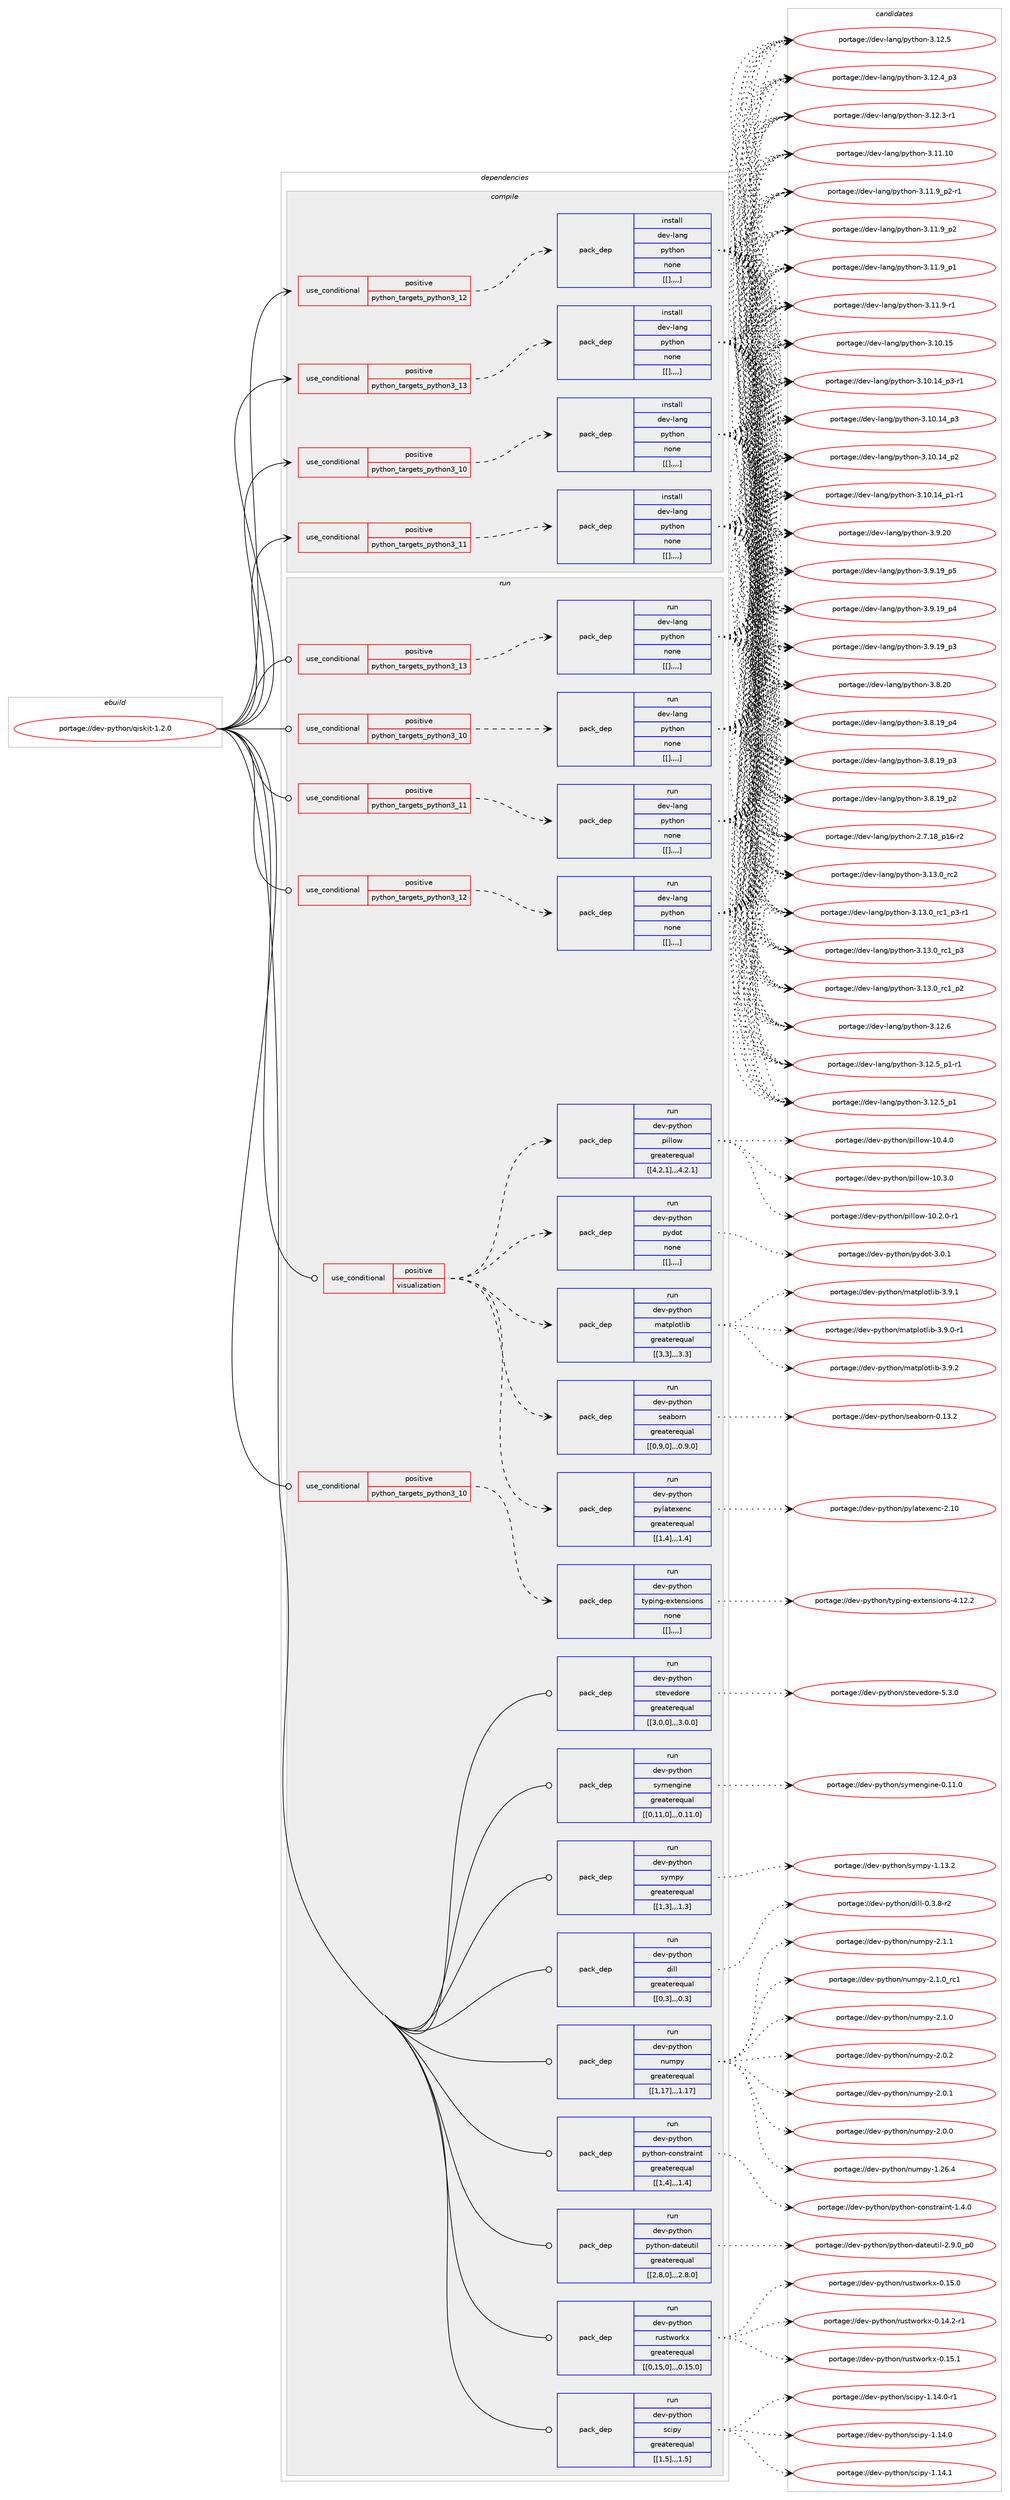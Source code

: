 digraph prolog {

# *************
# Graph options
# *************

newrank=true;
concentrate=true;
compound=true;
graph [rankdir=LR,fontname=Helvetica,fontsize=10,ranksep=1.5];#, ranksep=2.5, nodesep=0.2];
edge  [arrowhead=vee];
node  [fontname=Helvetica,fontsize=10];

# **********
# The ebuild
# **********

subgraph cluster_leftcol {
color=gray;
label=<<i>ebuild</i>>;
id [label="portage://dev-python/qiskit-1.2.0", color=red, width=4, href="../dev-python/qiskit-1.2.0.svg"];
}

# ****************
# The dependencies
# ****************

subgraph cluster_midcol {
color=gray;
label=<<i>dependencies</i>>;
subgraph cluster_compile {
fillcolor="#eeeeee";
style=filled;
label=<<i>compile</i>>;
subgraph cond39694 {
dependency163203 [label=<<TABLE BORDER="0" CELLBORDER="1" CELLSPACING="0" CELLPADDING="4"><TR><TD ROWSPAN="3" CELLPADDING="10">use_conditional</TD></TR><TR><TD>positive</TD></TR><TR><TD>python_targets_python3_10</TD></TR></TABLE>>, shape=none, color=red];
subgraph pack122248 {
dependency163204 [label=<<TABLE BORDER="0" CELLBORDER="1" CELLSPACING="0" CELLPADDING="4" WIDTH="220"><TR><TD ROWSPAN="6" CELLPADDING="30">pack_dep</TD></TR><TR><TD WIDTH="110">install</TD></TR><TR><TD>dev-lang</TD></TR><TR><TD>python</TD></TR><TR><TD>none</TD></TR><TR><TD>[[],,,,]</TD></TR></TABLE>>, shape=none, color=blue];
}
dependency163203:e -> dependency163204:w [weight=20,style="dashed",arrowhead="vee"];
}
id:e -> dependency163203:w [weight=20,style="solid",arrowhead="vee"];
subgraph cond39695 {
dependency163205 [label=<<TABLE BORDER="0" CELLBORDER="1" CELLSPACING="0" CELLPADDING="4"><TR><TD ROWSPAN="3" CELLPADDING="10">use_conditional</TD></TR><TR><TD>positive</TD></TR><TR><TD>python_targets_python3_11</TD></TR></TABLE>>, shape=none, color=red];
subgraph pack122249 {
dependency163206 [label=<<TABLE BORDER="0" CELLBORDER="1" CELLSPACING="0" CELLPADDING="4" WIDTH="220"><TR><TD ROWSPAN="6" CELLPADDING="30">pack_dep</TD></TR><TR><TD WIDTH="110">install</TD></TR><TR><TD>dev-lang</TD></TR><TR><TD>python</TD></TR><TR><TD>none</TD></TR><TR><TD>[[],,,,]</TD></TR></TABLE>>, shape=none, color=blue];
}
dependency163205:e -> dependency163206:w [weight=20,style="dashed",arrowhead="vee"];
}
id:e -> dependency163205:w [weight=20,style="solid",arrowhead="vee"];
subgraph cond39696 {
dependency163207 [label=<<TABLE BORDER="0" CELLBORDER="1" CELLSPACING="0" CELLPADDING="4"><TR><TD ROWSPAN="3" CELLPADDING="10">use_conditional</TD></TR><TR><TD>positive</TD></TR><TR><TD>python_targets_python3_12</TD></TR></TABLE>>, shape=none, color=red];
subgraph pack122250 {
dependency163208 [label=<<TABLE BORDER="0" CELLBORDER="1" CELLSPACING="0" CELLPADDING="4" WIDTH="220"><TR><TD ROWSPAN="6" CELLPADDING="30">pack_dep</TD></TR><TR><TD WIDTH="110">install</TD></TR><TR><TD>dev-lang</TD></TR><TR><TD>python</TD></TR><TR><TD>none</TD></TR><TR><TD>[[],,,,]</TD></TR></TABLE>>, shape=none, color=blue];
}
dependency163207:e -> dependency163208:w [weight=20,style="dashed",arrowhead="vee"];
}
id:e -> dependency163207:w [weight=20,style="solid",arrowhead="vee"];
subgraph cond39697 {
dependency163209 [label=<<TABLE BORDER="0" CELLBORDER="1" CELLSPACING="0" CELLPADDING="4"><TR><TD ROWSPAN="3" CELLPADDING="10">use_conditional</TD></TR><TR><TD>positive</TD></TR><TR><TD>python_targets_python3_13</TD></TR></TABLE>>, shape=none, color=red];
subgraph pack122251 {
dependency163210 [label=<<TABLE BORDER="0" CELLBORDER="1" CELLSPACING="0" CELLPADDING="4" WIDTH="220"><TR><TD ROWSPAN="6" CELLPADDING="30">pack_dep</TD></TR><TR><TD WIDTH="110">install</TD></TR><TR><TD>dev-lang</TD></TR><TR><TD>python</TD></TR><TR><TD>none</TD></TR><TR><TD>[[],,,,]</TD></TR></TABLE>>, shape=none, color=blue];
}
dependency163209:e -> dependency163210:w [weight=20,style="dashed",arrowhead="vee"];
}
id:e -> dependency163209:w [weight=20,style="solid",arrowhead="vee"];
}
subgraph cluster_compileandrun {
fillcolor="#eeeeee";
style=filled;
label=<<i>compile and run</i>>;
}
subgraph cluster_run {
fillcolor="#eeeeee";
style=filled;
label=<<i>run</i>>;
subgraph cond39698 {
dependency163211 [label=<<TABLE BORDER="0" CELLBORDER="1" CELLSPACING="0" CELLPADDING="4"><TR><TD ROWSPAN="3" CELLPADDING="10">use_conditional</TD></TR><TR><TD>positive</TD></TR><TR><TD>python_targets_python3_10</TD></TR></TABLE>>, shape=none, color=red];
subgraph pack122252 {
dependency163212 [label=<<TABLE BORDER="0" CELLBORDER="1" CELLSPACING="0" CELLPADDING="4" WIDTH="220"><TR><TD ROWSPAN="6" CELLPADDING="30">pack_dep</TD></TR><TR><TD WIDTH="110">run</TD></TR><TR><TD>dev-lang</TD></TR><TR><TD>python</TD></TR><TR><TD>none</TD></TR><TR><TD>[[],,,,]</TD></TR></TABLE>>, shape=none, color=blue];
}
dependency163211:e -> dependency163212:w [weight=20,style="dashed",arrowhead="vee"];
}
id:e -> dependency163211:w [weight=20,style="solid",arrowhead="odot"];
subgraph cond39699 {
dependency163213 [label=<<TABLE BORDER="0" CELLBORDER="1" CELLSPACING="0" CELLPADDING="4"><TR><TD ROWSPAN="3" CELLPADDING="10">use_conditional</TD></TR><TR><TD>positive</TD></TR><TR><TD>python_targets_python3_10</TD></TR></TABLE>>, shape=none, color=red];
subgraph pack122253 {
dependency163214 [label=<<TABLE BORDER="0" CELLBORDER="1" CELLSPACING="0" CELLPADDING="4" WIDTH="220"><TR><TD ROWSPAN="6" CELLPADDING="30">pack_dep</TD></TR><TR><TD WIDTH="110">run</TD></TR><TR><TD>dev-python</TD></TR><TR><TD>typing-extensions</TD></TR><TR><TD>none</TD></TR><TR><TD>[[],,,,]</TD></TR></TABLE>>, shape=none, color=blue];
}
dependency163213:e -> dependency163214:w [weight=20,style="dashed",arrowhead="vee"];
}
id:e -> dependency163213:w [weight=20,style="solid",arrowhead="odot"];
subgraph cond39700 {
dependency163215 [label=<<TABLE BORDER="0" CELLBORDER="1" CELLSPACING="0" CELLPADDING="4"><TR><TD ROWSPAN="3" CELLPADDING="10">use_conditional</TD></TR><TR><TD>positive</TD></TR><TR><TD>python_targets_python3_11</TD></TR></TABLE>>, shape=none, color=red];
subgraph pack122254 {
dependency163216 [label=<<TABLE BORDER="0" CELLBORDER="1" CELLSPACING="0" CELLPADDING="4" WIDTH="220"><TR><TD ROWSPAN="6" CELLPADDING="30">pack_dep</TD></TR><TR><TD WIDTH="110">run</TD></TR><TR><TD>dev-lang</TD></TR><TR><TD>python</TD></TR><TR><TD>none</TD></TR><TR><TD>[[],,,,]</TD></TR></TABLE>>, shape=none, color=blue];
}
dependency163215:e -> dependency163216:w [weight=20,style="dashed",arrowhead="vee"];
}
id:e -> dependency163215:w [weight=20,style="solid",arrowhead="odot"];
subgraph cond39701 {
dependency163217 [label=<<TABLE BORDER="0" CELLBORDER="1" CELLSPACING="0" CELLPADDING="4"><TR><TD ROWSPAN="3" CELLPADDING="10">use_conditional</TD></TR><TR><TD>positive</TD></TR><TR><TD>python_targets_python3_12</TD></TR></TABLE>>, shape=none, color=red];
subgraph pack122255 {
dependency163218 [label=<<TABLE BORDER="0" CELLBORDER="1" CELLSPACING="0" CELLPADDING="4" WIDTH="220"><TR><TD ROWSPAN="6" CELLPADDING="30">pack_dep</TD></TR><TR><TD WIDTH="110">run</TD></TR><TR><TD>dev-lang</TD></TR><TR><TD>python</TD></TR><TR><TD>none</TD></TR><TR><TD>[[],,,,]</TD></TR></TABLE>>, shape=none, color=blue];
}
dependency163217:e -> dependency163218:w [weight=20,style="dashed",arrowhead="vee"];
}
id:e -> dependency163217:w [weight=20,style="solid",arrowhead="odot"];
subgraph cond39702 {
dependency163219 [label=<<TABLE BORDER="0" CELLBORDER="1" CELLSPACING="0" CELLPADDING="4"><TR><TD ROWSPAN="3" CELLPADDING="10">use_conditional</TD></TR><TR><TD>positive</TD></TR><TR><TD>python_targets_python3_13</TD></TR></TABLE>>, shape=none, color=red];
subgraph pack122256 {
dependency163220 [label=<<TABLE BORDER="0" CELLBORDER="1" CELLSPACING="0" CELLPADDING="4" WIDTH="220"><TR><TD ROWSPAN="6" CELLPADDING="30">pack_dep</TD></TR><TR><TD WIDTH="110">run</TD></TR><TR><TD>dev-lang</TD></TR><TR><TD>python</TD></TR><TR><TD>none</TD></TR><TR><TD>[[],,,,]</TD></TR></TABLE>>, shape=none, color=blue];
}
dependency163219:e -> dependency163220:w [weight=20,style="dashed",arrowhead="vee"];
}
id:e -> dependency163219:w [weight=20,style="solid",arrowhead="odot"];
subgraph cond39703 {
dependency163221 [label=<<TABLE BORDER="0" CELLBORDER="1" CELLSPACING="0" CELLPADDING="4"><TR><TD ROWSPAN="3" CELLPADDING="10">use_conditional</TD></TR><TR><TD>positive</TD></TR><TR><TD>visualization</TD></TR></TABLE>>, shape=none, color=red];
subgraph pack122257 {
dependency163222 [label=<<TABLE BORDER="0" CELLBORDER="1" CELLSPACING="0" CELLPADDING="4" WIDTH="220"><TR><TD ROWSPAN="6" CELLPADDING="30">pack_dep</TD></TR><TR><TD WIDTH="110">run</TD></TR><TR><TD>dev-python</TD></TR><TR><TD>matplotlib</TD></TR><TR><TD>greaterequal</TD></TR><TR><TD>[[3,3],,,3.3]</TD></TR></TABLE>>, shape=none, color=blue];
}
dependency163221:e -> dependency163222:w [weight=20,style="dashed",arrowhead="vee"];
subgraph pack122258 {
dependency163223 [label=<<TABLE BORDER="0" CELLBORDER="1" CELLSPACING="0" CELLPADDING="4" WIDTH="220"><TR><TD ROWSPAN="6" CELLPADDING="30">pack_dep</TD></TR><TR><TD WIDTH="110">run</TD></TR><TR><TD>dev-python</TD></TR><TR><TD>pydot</TD></TR><TR><TD>none</TD></TR><TR><TD>[[],,,,]</TD></TR></TABLE>>, shape=none, color=blue];
}
dependency163221:e -> dependency163223:w [weight=20,style="dashed",arrowhead="vee"];
subgraph pack122259 {
dependency163224 [label=<<TABLE BORDER="0" CELLBORDER="1" CELLSPACING="0" CELLPADDING="4" WIDTH="220"><TR><TD ROWSPAN="6" CELLPADDING="30">pack_dep</TD></TR><TR><TD WIDTH="110">run</TD></TR><TR><TD>dev-python</TD></TR><TR><TD>pillow</TD></TR><TR><TD>greaterequal</TD></TR><TR><TD>[[4,2,1],,,4.2.1]</TD></TR></TABLE>>, shape=none, color=blue];
}
dependency163221:e -> dependency163224:w [weight=20,style="dashed",arrowhead="vee"];
subgraph pack122260 {
dependency163225 [label=<<TABLE BORDER="0" CELLBORDER="1" CELLSPACING="0" CELLPADDING="4" WIDTH="220"><TR><TD ROWSPAN="6" CELLPADDING="30">pack_dep</TD></TR><TR><TD WIDTH="110">run</TD></TR><TR><TD>dev-python</TD></TR><TR><TD>pylatexenc</TD></TR><TR><TD>greaterequal</TD></TR><TR><TD>[[1,4],,,1.4]</TD></TR></TABLE>>, shape=none, color=blue];
}
dependency163221:e -> dependency163225:w [weight=20,style="dashed",arrowhead="vee"];
subgraph pack122261 {
dependency163226 [label=<<TABLE BORDER="0" CELLBORDER="1" CELLSPACING="0" CELLPADDING="4" WIDTH="220"><TR><TD ROWSPAN="6" CELLPADDING="30">pack_dep</TD></TR><TR><TD WIDTH="110">run</TD></TR><TR><TD>dev-python</TD></TR><TR><TD>seaborn</TD></TR><TR><TD>greaterequal</TD></TR><TR><TD>[[0,9,0],,,0.9.0]</TD></TR></TABLE>>, shape=none, color=blue];
}
dependency163221:e -> dependency163226:w [weight=20,style="dashed",arrowhead="vee"];
}
id:e -> dependency163221:w [weight=20,style="solid",arrowhead="odot"];
subgraph pack122262 {
dependency163227 [label=<<TABLE BORDER="0" CELLBORDER="1" CELLSPACING="0" CELLPADDING="4" WIDTH="220"><TR><TD ROWSPAN="6" CELLPADDING="30">pack_dep</TD></TR><TR><TD WIDTH="110">run</TD></TR><TR><TD>dev-python</TD></TR><TR><TD>dill</TD></TR><TR><TD>greaterequal</TD></TR><TR><TD>[[0,3],,,0.3]</TD></TR></TABLE>>, shape=none, color=blue];
}
id:e -> dependency163227:w [weight=20,style="solid",arrowhead="odot"];
subgraph pack122263 {
dependency163228 [label=<<TABLE BORDER="0" CELLBORDER="1" CELLSPACING="0" CELLPADDING="4" WIDTH="220"><TR><TD ROWSPAN="6" CELLPADDING="30">pack_dep</TD></TR><TR><TD WIDTH="110">run</TD></TR><TR><TD>dev-python</TD></TR><TR><TD>numpy</TD></TR><TR><TD>greaterequal</TD></TR><TR><TD>[[1,17],,,1.17]</TD></TR></TABLE>>, shape=none, color=blue];
}
id:e -> dependency163228:w [weight=20,style="solid",arrowhead="odot"];
subgraph pack122264 {
dependency163229 [label=<<TABLE BORDER="0" CELLBORDER="1" CELLSPACING="0" CELLPADDING="4" WIDTH="220"><TR><TD ROWSPAN="6" CELLPADDING="30">pack_dep</TD></TR><TR><TD WIDTH="110">run</TD></TR><TR><TD>dev-python</TD></TR><TR><TD>python-constraint</TD></TR><TR><TD>greaterequal</TD></TR><TR><TD>[[1,4],,,1.4]</TD></TR></TABLE>>, shape=none, color=blue];
}
id:e -> dependency163229:w [weight=20,style="solid",arrowhead="odot"];
subgraph pack122265 {
dependency163230 [label=<<TABLE BORDER="0" CELLBORDER="1" CELLSPACING="0" CELLPADDING="4" WIDTH="220"><TR><TD ROWSPAN="6" CELLPADDING="30">pack_dep</TD></TR><TR><TD WIDTH="110">run</TD></TR><TR><TD>dev-python</TD></TR><TR><TD>python-dateutil</TD></TR><TR><TD>greaterequal</TD></TR><TR><TD>[[2,8,0],,,2.8.0]</TD></TR></TABLE>>, shape=none, color=blue];
}
id:e -> dependency163230:w [weight=20,style="solid",arrowhead="odot"];
subgraph pack122266 {
dependency163231 [label=<<TABLE BORDER="0" CELLBORDER="1" CELLSPACING="0" CELLPADDING="4" WIDTH="220"><TR><TD ROWSPAN="6" CELLPADDING="30">pack_dep</TD></TR><TR><TD WIDTH="110">run</TD></TR><TR><TD>dev-python</TD></TR><TR><TD>rustworkx</TD></TR><TR><TD>greaterequal</TD></TR><TR><TD>[[0,15,0],,,0.15.0]</TD></TR></TABLE>>, shape=none, color=blue];
}
id:e -> dependency163231:w [weight=20,style="solid",arrowhead="odot"];
subgraph pack122267 {
dependency163232 [label=<<TABLE BORDER="0" CELLBORDER="1" CELLSPACING="0" CELLPADDING="4" WIDTH="220"><TR><TD ROWSPAN="6" CELLPADDING="30">pack_dep</TD></TR><TR><TD WIDTH="110">run</TD></TR><TR><TD>dev-python</TD></TR><TR><TD>scipy</TD></TR><TR><TD>greaterequal</TD></TR><TR><TD>[[1,5],,,1.5]</TD></TR></TABLE>>, shape=none, color=blue];
}
id:e -> dependency163232:w [weight=20,style="solid",arrowhead="odot"];
subgraph pack122268 {
dependency163233 [label=<<TABLE BORDER="0" CELLBORDER="1" CELLSPACING="0" CELLPADDING="4" WIDTH="220"><TR><TD ROWSPAN="6" CELLPADDING="30">pack_dep</TD></TR><TR><TD WIDTH="110">run</TD></TR><TR><TD>dev-python</TD></TR><TR><TD>stevedore</TD></TR><TR><TD>greaterequal</TD></TR><TR><TD>[[3,0,0],,,3.0.0]</TD></TR></TABLE>>, shape=none, color=blue];
}
id:e -> dependency163233:w [weight=20,style="solid",arrowhead="odot"];
subgraph pack122269 {
dependency163234 [label=<<TABLE BORDER="0" CELLBORDER="1" CELLSPACING="0" CELLPADDING="4" WIDTH="220"><TR><TD ROWSPAN="6" CELLPADDING="30">pack_dep</TD></TR><TR><TD WIDTH="110">run</TD></TR><TR><TD>dev-python</TD></TR><TR><TD>symengine</TD></TR><TR><TD>greaterequal</TD></TR><TR><TD>[[0,11,0],,,0.11.0]</TD></TR></TABLE>>, shape=none, color=blue];
}
id:e -> dependency163234:w [weight=20,style="solid",arrowhead="odot"];
subgraph pack122270 {
dependency163235 [label=<<TABLE BORDER="0" CELLBORDER="1" CELLSPACING="0" CELLPADDING="4" WIDTH="220"><TR><TD ROWSPAN="6" CELLPADDING="30">pack_dep</TD></TR><TR><TD WIDTH="110">run</TD></TR><TR><TD>dev-python</TD></TR><TR><TD>sympy</TD></TR><TR><TD>greaterequal</TD></TR><TR><TD>[[1,3],,,1.3]</TD></TR></TABLE>>, shape=none, color=blue];
}
id:e -> dependency163235:w [weight=20,style="solid",arrowhead="odot"];
}
}

# **************
# The candidates
# **************

subgraph cluster_choices {
rank=same;
color=gray;
label=<<i>candidates</i>>;

subgraph choice122248 {
color=black;
nodesep=1;
choice10010111845108971101034711212111610411111045514649514648951149950 [label="portage://dev-lang/python-3.13.0_rc2", color=red, width=4,href="../dev-lang/python-3.13.0_rc2.svg"];
choice1001011184510897110103471121211161041111104551464951464895114994995112514511449 [label="portage://dev-lang/python-3.13.0_rc1_p3-r1", color=red, width=4,href="../dev-lang/python-3.13.0_rc1_p3-r1.svg"];
choice100101118451089711010347112121116104111110455146495146489511499499511251 [label="portage://dev-lang/python-3.13.0_rc1_p3", color=red, width=4,href="../dev-lang/python-3.13.0_rc1_p3.svg"];
choice100101118451089711010347112121116104111110455146495146489511499499511250 [label="portage://dev-lang/python-3.13.0_rc1_p2", color=red, width=4,href="../dev-lang/python-3.13.0_rc1_p2.svg"];
choice10010111845108971101034711212111610411111045514649504654 [label="portage://dev-lang/python-3.12.6", color=red, width=4,href="../dev-lang/python-3.12.6.svg"];
choice1001011184510897110103471121211161041111104551464950465395112494511449 [label="portage://dev-lang/python-3.12.5_p1-r1", color=red, width=4,href="../dev-lang/python-3.12.5_p1-r1.svg"];
choice100101118451089711010347112121116104111110455146495046539511249 [label="portage://dev-lang/python-3.12.5_p1", color=red, width=4,href="../dev-lang/python-3.12.5_p1.svg"];
choice10010111845108971101034711212111610411111045514649504653 [label="portage://dev-lang/python-3.12.5", color=red, width=4,href="../dev-lang/python-3.12.5.svg"];
choice100101118451089711010347112121116104111110455146495046529511251 [label="portage://dev-lang/python-3.12.4_p3", color=red, width=4,href="../dev-lang/python-3.12.4_p3.svg"];
choice100101118451089711010347112121116104111110455146495046514511449 [label="portage://dev-lang/python-3.12.3-r1", color=red, width=4,href="../dev-lang/python-3.12.3-r1.svg"];
choice1001011184510897110103471121211161041111104551464949464948 [label="portage://dev-lang/python-3.11.10", color=red, width=4,href="../dev-lang/python-3.11.10.svg"];
choice1001011184510897110103471121211161041111104551464949465795112504511449 [label="portage://dev-lang/python-3.11.9_p2-r1", color=red, width=4,href="../dev-lang/python-3.11.9_p2-r1.svg"];
choice100101118451089711010347112121116104111110455146494946579511250 [label="portage://dev-lang/python-3.11.9_p2", color=red, width=4,href="../dev-lang/python-3.11.9_p2.svg"];
choice100101118451089711010347112121116104111110455146494946579511249 [label="portage://dev-lang/python-3.11.9_p1", color=red, width=4,href="../dev-lang/python-3.11.9_p1.svg"];
choice100101118451089711010347112121116104111110455146494946574511449 [label="portage://dev-lang/python-3.11.9-r1", color=red, width=4,href="../dev-lang/python-3.11.9-r1.svg"];
choice1001011184510897110103471121211161041111104551464948464953 [label="portage://dev-lang/python-3.10.15", color=red, width=4,href="../dev-lang/python-3.10.15.svg"];
choice100101118451089711010347112121116104111110455146494846495295112514511449 [label="portage://dev-lang/python-3.10.14_p3-r1", color=red, width=4,href="../dev-lang/python-3.10.14_p3-r1.svg"];
choice10010111845108971101034711212111610411111045514649484649529511251 [label="portage://dev-lang/python-3.10.14_p3", color=red, width=4,href="../dev-lang/python-3.10.14_p3.svg"];
choice10010111845108971101034711212111610411111045514649484649529511250 [label="portage://dev-lang/python-3.10.14_p2", color=red, width=4,href="../dev-lang/python-3.10.14_p2.svg"];
choice100101118451089711010347112121116104111110455146494846495295112494511449 [label="portage://dev-lang/python-3.10.14_p1-r1", color=red, width=4,href="../dev-lang/python-3.10.14_p1-r1.svg"];
choice10010111845108971101034711212111610411111045514657465048 [label="portage://dev-lang/python-3.9.20", color=red, width=4,href="../dev-lang/python-3.9.20.svg"];
choice100101118451089711010347112121116104111110455146574649579511253 [label="portage://dev-lang/python-3.9.19_p5", color=red, width=4,href="../dev-lang/python-3.9.19_p5.svg"];
choice100101118451089711010347112121116104111110455146574649579511252 [label="portage://dev-lang/python-3.9.19_p4", color=red, width=4,href="../dev-lang/python-3.9.19_p4.svg"];
choice100101118451089711010347112121116104111110455146574649579511251 [label="portage://dev-lang/python-3.9.19_p3", color=red, width=4,href="../dev-lang/python-3.9.19_p3.svg"];
choice10010111845108971101034711212111610411111045514656465048 [label="portage://dev-lang/python-3.8.20", color=red, width=4,href="../dev-lang/python-3.8.20.svg"];
choice100101118451089711010347112121116104111110455146564649579511252 [label="portage://dev-lang/python-3.8.19_p4", color=red, width=4,href="../dev-lang/python-3.8.19_p4.svg"];
choice100101118451089711010347112121116104111110455146564649579511251 [label="portage://dev-lang/python-3.8.19_p3", color=red, width=4,href="../dev-lang/python-3.8.19_p3.svg"];
choice100101118451089711010347112121116104111110455146564649579511250 [label="portage://dev-lang/python-3.8.19_p2", color=red, width=4,href="../dev-lang/python-3.8.19_p2.svg"];
choice100101118451089711010347112121116104111110455046554649569511249544511450 [label="portage://dev-lang/python-2.7.18_p16-r2", color=red, width=4,href="../dev-lang/python-2.7.18_p16-r2.svg"];
dependency163204:e -> choice10010111845108971101034711212111610411111045514649514648951149950:w [style=dotted,weight="100"];
dependency163204:e -> choice1001011184510897110103471121211161041111104551464951464895114994995112514511449:w [style=dotted,weight="100"];
dependency163204:e -> choice100101118451089711010347112121116104111110455146495146489511499499511251:w [style=dotted,weight="100"];
dependency163204:e -> choice100101118451089711010347112121116104111110455146495146489511499499511250:w [style=dotted,weight="100"];
dependency163204:e -> choice10010111845108971101034711212111610411111045514649504654:w [style=dotted,weight="100"];
dependency163204:e -> choice1001011184510897110103471121211161041111104551464950465395112494511449:w [style=dotted,weight="100"];
dependency163204:e -> choice100101118451089711010347112121116104111110455146495046539511249:w [style=dotted,weight="100"];
dependency163204:e -> choice10010111845108971101034711212111610411111045514649504653:w [style=dotted,weight="100"];
dependency163204:e -> choice100101118451089711010347112121116104111110455146495046529511251:w [style=dotted,weight="100"];
dependency163204:e -> choice100101118451089711010347112121116104111110455146495046514511449:w [style=dotted,weight="100"];
dependency163204:e -> choice1001011184510897110103471121211161041111104551464949464948:w [style=dotted,weight="100"];
dependency163204:e -> choice1001011184510897110103471121211161041111104551464949465795112504511449:w [style=dotted,weight="100"];
dependency163204:e -> choice100101118451089711010347112121116104111110455146494946579511250:w [style=dotted,weight="100"];
dependency163204:e -> choice100101118451089711010347112121116104111110455146494946579511249:w [style=dotted,weight="100"];
dependency163204:e -> choice100101118451089711010347112121116104111110455146494946574511449:w [style=dotted,weight="100"];
dependency163204:e -> choice1001011184510897110103471121211161041111104551464948464953:w [style=dotted,weight="100"];
dependency163204:e -> choice100101118451089711010347112121116104111110455146494846495295112514511449:w [style=dotted,weight="100"];
dependency163204:e -> choice10010111845108971101034711212111610411111045514649484649529511251:w [style=dotted,weight="100"];
dependency163204:e -> choice10010111845108971101034711212111610411111045514649484649529511250:w [style=dotted,weight="100"];
dependency163204:e -> choice100101118451089711010347112121116104111110455146494846495295112494511449:w [style=dotted,weight="100"];
dependency163204:e -> choice10010111845108971101034711212111610411111045514657465048:w [style=dotted,weight="100"];
dependency163204:e -> choice100101118451089711010347112121116104111110455146574649579511253:w [style=dotted,weight="100"];
dependency163204:e -> choice100101118451089711010347112121116104111110455146574649579511252:w [style=dotted,weight="100"];
dependency163204:e -> choice100101118451089711010347112121116104111110455146574649579511251:w [style=dotted,weight="100"];
dependency163204:e -> choice10010111845108971101034711212111610411111045514656465048:w [style=dotted,weight="100"];
dependency163204:e -> choice100101118451089711010347112121116104111110455146564649579511252:w [style=dotted,weight="100"];
dependency163204:e -> choice100101118451089711010347112121116104111110455146564649579511251:w [style=dotted,weight="100"];
dependency163204:e -> choice100101118451089711010347112121116104111110455146564649579511250:w [style=dotted,weight="100"];
dependency163204:e -> choice100101118451089711010347112121116104111110455046554649569511249544511450:w [style=dotted,weight="100"];
}
subgraph choice122249 {
color=black;
nodesep=1;
choice10010111845108971101034711212111610411111045514649514648951149950 [label="portage://dev-lang/python-3.13.0_rc2", color=red, width=4,href="../dev-lang/python-3.13.0_rc2.svg"];
choice1001011184510897110103471121211161041111104551464951464895114994995112514511449 [label="portage://dev-lang/python-3.13.0_rc1_p3-r1", color=red, width=4,href="../dev-lang/python-3.13.0_rc1_p3-r1.svg"];
choice100101118451089711010347112121116104111110455146495146489511499499511251 [label="portage://dev-lang/python-3.13.0_rc1_p3", color=red, width=4,href="../dev-lang/python-3.13.0_rc1_p3.svg"];
choice100101118451089711010347112121116104111110455146495146489511499499511250 [label="portage://dev-lang/python-3.13.0_rc1_p2", color=red, width=4,href="../dev-lang/python-3.13.0_rc1_p2.svg"];
choice10010111845108971101034711212111610411111045514649504654 [label="portage://dev-lang/python-3.12.6", color=red, width=4,href="../dev-lang/python-3.12.6.svg"];
choice1001011184510897110103471121211161041111104551464950465395112494511449 [label="portage://dev-lang/python-3.12.5_p1-r1", color=red, width=4,href="../dev-lang/python-3.12.5_p1-r1.svg"];
choice100101118451089711010347112121116104111110455146495046539511249 [label="portage://dev-lang/python-3.12.5_p1", color=red, width=4,href="../dev-lang/python-3.12.5_p1.svg"];
choice10010111845108971101034711212111610411111045514649504653 [label="portage://dev-lang/python-3.12.5", color=red, width=4,href="../dev-lang/python-3.12.5.svg"];
choice100101118451089711010347112121116104111110455146495046529511251 [label="portage://dev-lang/python-3.12.4_p3", color=red, width=4,href="../dev-lang/python-3.12.4_p3.svg"];
choice100101118451089711010347112121116104111110455146495046514511449 [label="portage://dev-lang/python-3.12.3-r1", color=red, width=4,href="../dev-lang/python-3.12.3-r1.svg"];
choice1001011184510897110103471121211161041111104551464949464948 [label="portage://dev-lang/python-3.11.10", color=red, width=4,href="../dev-lang/python-3.11.10.svg"];
choice1001011184510897110103471121211161041111104551464949465795112504511449 [label="portage://dev-lang/python-3.11.9_p2-r1", color=red, width=4,href="../dev-lang/python-3.11.9_p2-r1.svg"];
choice100101118451089711010347112121116104111110455146494946579511250 [label="portage://dev-lang/python-3.11.9_p2", color=red, width=4,href="../dev-lang/python-3.11.9_p2.svg"];
choice100101118451089711010347112121116104111110455146494946579511249 [label="portage://dev-lang/python-3.11.9_p1", color=red, width=4,href="../dev-lang/python-3.11.9_p1.svg"];
choice100101118451089711010347112121116104111110455146494946574511449 [label="portage://dev-lang/python-3.11.9-r1", color=red, width=4,href="../dev-lang/python-3.11.9-r1.svg"];
choice1001011184510897110103471121211161041111104551464948464953 [label="portage://dev-lang/python-3.10.15", color=red, width=4,href="../dev-lang/python-3.10.15.svg"];
choice100101118451089711010347112121116104111110455146494846495295112514511449 [label="portage://dev-lang/python-3.10.14_p3-r1", color=red, width=4,href="../dev-lang/python-3.10.14_p3-r1.svg"];
choice10010111845108971101034711212111610411111045514649484649529511251 [label="portage://dev-lang/python-3.10.14_p3", color=red, width=4,href="../dev-lang/python-3.10.14_p3.svg"];
choice10010111845108971101034711212111610411111045514649484649529511250 [label="portage://dev-lang/python-3.10.14_p2", color=red, width=4,href="../dev-lang/python-3.10.14_p2.svg"];
choice100101118451089711010347112121116104111110455146494846495295112494511449 [label="portage://dev-lang/python-3.10.14_p1-r1", color=red, width=4,href="../dev-lang/python-3.10.14_p1-r1.svg"];
choice10010111845108971101034711212111610411111045514657465048 [label="portage://dev-lang/python-3.9.20", color=red, width=4,href="../dev-lang/python-3.9.20.svg"];
choice100101118451089711010347112121116104111110455146574649579511253 [label="portage://dev-lang/python-3.9.19_p5", color=red, width=4,href="../dev-lang/python-3.9.19_p5.svg"];
choice100101118451089711010347112121116104111110455146574649579511252 [label="portage://dev-lang/python-3.9.19_p4", color=red, width=4,href="../dev-lang/python-3.9.19_p4.svg"];
choice100101118451089711010347112121116104111110455146574649579511251 [label="portage://dev-lang/python-3.9.19_p3", color=red, width=4,href="../dev-lang/python-3.9.19_p3.svg"];
choice10010111845108971101034711212111610411111045514656465048 [label="portage://dev-lang/python-3.8.20", color=red, width=4,href="../dev-lang/python-3.8.20.svg"];
choice100101118451089711010347112121116104111110455146564649579511252 [label="portage://dev-lang/python-3.8.19_p4", color=red, width=4,href="../dev-lang/python-3.8.19_p4.svg"];
choice100101118451089711010347112121116104111110455146564649579511251 [label="portage://dev-lang/python-3.8.19_p3", color=red, width=4,href="../dev-lang/python-3.8.19_p3.svg"];
choice100101118451089711010347112121116104111110455146564649579511250 [label="portage://dev-lang/python-3.8.19_p2", color=red, width=4,href="../dev-lang/python-3.8.19_p2.svg"];
choice100101118451089711010347112121116104111110455046554649569511249544511450 [label="portage://dev-lang/python-2.7.18_p16-r2", color=red, width=4,href="../dev-lang/python-2.7.18_p16-r2.svg"];
dependency163206:e -> choice10010111845108971101034711212111610411111045514649514648951149950:w [style=dotted,weight="100"];
dependency163206:e -> choice1001011184510897110103471121211161041111104551464951464895114994995112514511449:w [style=dotted,weight="100"];
dependency163206:e -> choice100101118451089711010347112121116104111110455146495146489511499499511251:w [style=dotted,weight="100"];
dependency163206:e -> choice100101118451089711010347112121116104111110455146495146489511499499511250:w [style=dotted,weight="100"];
dependency163206:e -> choice10010111845108971101034711212111610411111045514649504654:w [style=dotted,weight="100"];
dependency163206:e -> choice1001011184510897110103471121211161041111104551464950465395112494511449:w [style=dotted,weight="100"];
dependency163206:e -> choice100101118451089711010347112121116104111110455146495046539511249:w [style=dotted,weight="100"];
dependency163206:e -> choice10010111845108971101034711212111610411111045514649504653:w [style=dotted,weight="100"];
dependency163206:e -> choice100101118451089711010347112121116104111110455146495046529511251:w [style=dotted,weight="100"];
dependency163206:e -> choice100101118451089711010347112121116104111110455146495046514511449:w [style=dotted,weight="100"];
dependency163206:e -> choice1001011184510897110103471121211161041111104551464949464948:w [style=dotted,weight="100"];
dependency163206:e -> choice1001011184510897110103471121211161041111104551464949465795112504511449:w [style=dotted,weight="100"];
dependency163206:e -> choice100101118451089711010347112121116104111110455146494946579511250:w [style=dotted,weight="100"];
dependency163206:e -> choice100101118451089711010347112121116104111110455146494946579511249:w [style=dotted,weight="100"];
dependency163206:e -> choice100101118451089711010347112121116104111110455146494946574511449:w [style=dotted,weight="100"];
dependency163206:e -> choice1001011184510897110103471121211161041111104551464948464953:w [style=dotted,weight="100"];
dependency163206:e -> choice100101118451089711010347112121116104111110455146494846495295112514511449:w [style=dotted,weight="100"];
dependency163206:e -> choice10010111845108971101034711212111610411111045514649484649529511251:w [style=dotted,weight="100"];
dependency163206:e -> choice10010111845108971101034711212111610411111045514649484649529511250:w [style=dotted,weight="100"];
dependency163206:e -> choice100101118451089711010347112121116104111110455146494846495295112494511449:w [style=dotted,weight="100"];
dependency163206:e -> choice10010111845108971101034711212111610411111045514657465048:w [style=dotted,weight="100"];
dependency163206:e -> choice100101118451089711010347112121116104111110455146574649579511253:w [style=dotted,weight="100"];
dependency163206:e -> choice100101118451089711010347112121116104111110455146574649579511252:w [style=dotted,weight="100"];
dependency163206:e -> choice100101118451089711010347112121116104111110455146574649579511251:w [style=dotted,weight="100"];
dependency163206:e -> choice10010111845108971101034711212111610411111045514656465048:w [style=dotted,weight="100"];
dependency163206:e -> choice100101118451089711010347112121116104111110455146564649579511252:w [style=dotted,weight="100"];
dependency163206:e -> choice100101118451089711010347112121116104111110455146564649579511251:w [style=dotted,weight="100"];
dependency163206:e -> choice100101118451089711010347112121116104111110455146564649579511250:w [style=dotted,weight="100"];
dependency163206:e -> choice100101118451089711010347112121116104111110455046554649569511249544511450:w [style=dotted,weight="100"];
}
subgraph choice122250 {
color=black;
nodesep=1;
choice10010111845108971101034711212111610411111045514649514648951149950 [label="portage://dev-lang/python-3.13.0_rc2", color=red, width=4,href="../dev-lang/python-3.13.0_rc2.svg"];
choice1001011184510897110103471121211161041111104551464951464895114994995112514511449 [label="portage://dev-lang/python-3.13.0_rc1_p3-r1", color=red, width=4,href="../dev-lang/python-3.13.0_rc1_p3-r1.svg"];
choice100101118451089711010347112121116104111110455146495146489511499499511251 [label="portage://dev-lang/python-3.13.0_rc1_p3", color=red, width=4,href="../dev-lang/python-3.13.0_rc1_p3.svg"];
choice100101118451089711010347112121116104111110455146495146489511499499511250 [label="portage://dev-lang/python-3.13.0_rc1_p2", color=red, width=4,href="../dev-lang/python-3.13.0_rc1_p2.svg"];
choice10010111845108971101034711212111610411111045514649504654 [label="portage://dev-lang/python-3.12.6", color=red, width=4,href="../dev-lang/python-3.12.6.svg"];
choice1001011184510897110103471121211161041111104551464950465395112494511449 [label="portage://dev-lang/python-3.12.5_p1-r1", color=red, width=4,href="../dev-lang/python-3.12.5_p1-r1.svg"];
choice100101118451089711010347112121116104111110455146495046539511249 [label="portage://dev-lang/python-3.12.5_p1", color=red, width=4,href="../dev-lang/python-3.12.5_p1.svg"];
choice10010111845108971101034711212111610411111045514649504653 [label="portage://dev-lang/python-3.12.5", color=red, width=4,href="../dev-lang/python-3.12.5.svg"];
choice100101118451089711010347112121116104111110455146495046529511251 [label="portage://dev-lang/python-3.12.4_p3", color=red, width=4,href="../dev-lang/python-3.12.4_p3.svg"];
choice100101118451089711010347112121116104111110455146495046514511449 [label="portage://dev-lang/python-3.12.3-r1", color=red, width=4,href="../dev-lang/python-3.12.3-r1.svg"];
choice1001011184510897110103471121211161041111104551464949464948 [label="portage://dev-lang/python-3.11.10", color=red, width=4,href="../dev-lang/python-3.11.10.svg"];
choice1001011184510897110103471121211161041111104551464949465795112504511449 [label="portage://dev-lang/python-3.11.9_p2-r1", color=red, width=4,href="../dev-lang/python-3.11.9_p2-r1.svg"];
choice100101118451089711010347112121116104111110455146494946579511250 [label="portage://dev-lang/python-3.11.9_p2", color=red, width=4,href="../dev-lang/python-3.11.9_p2.svg"];
choice100101118451089711010347112121116104111110455146494946579511249 [label="portage://dev-lang/python-3.11.9_p1", color=red, width=4,href="../dev-lang/python-3.11.9_p1.svg"];
choice100101118451089711010347112121116104111110455146494946574511449 [label="portage://dev-lang/python-3.11.9-r1", color=red, width=4,href="../dev-lang/python-3.11.9-r1.svg"];
choice1001011184510897110103471121211161041111104551464948464953 [label="portage://dev-lang/python-3.10.15", color=red, width=4,href="../dev-lang/python-3.10.15.svg"];
choice100101118451089711010347112121116104111110455146494846495295112514511449 [label="portage://dev-lang/python-3.10.14_p3-r1", color=red, width=4,href="../dev-lang/python-3.10.14_p3-r1.svg"];
choice10010111845108971101034711212111610411111045514649484649529511251 [label="portage://dev-lang/python-3.10.14_p3", color=red, width=4,href="../dev-lang/python-3.10.14_p3.svg"];
choice10010111845108971101034711212111610411111045514649484649529511250 [label="portage://dev-lang/python-3.10.14_p2", color=red, width=4,href="../dev-lang/python-3.10.14_p2.svg"];
choice100101118451089711010347112121116104111110455146494846495295112494511449 [label="portage://dev-lang/python-3.10.14_p1-r1", color=red, width=4,href="../dev-lang/python-3.10.14_p1-r1.svg"];
choice10010111845108971101034711212111610411111045514657465048 [label="portage://dev-lang/python-3.9.20", color=red, width=4,href="../dev-lang/python-3.9.20.svg"];
choice100101118451089711010347112121116104111110455146574649579511253 [label="portage://dev-lang/python-3.9.19_p5", color=red, width=4,href="../dev-lang/python-3.9.19_p5.svg"];
choice100101118451089711010347112121116104111110455146574649579511252 [label="portage://dev-lang/python-3.9.19_p4", color=red, width=4,href="../dev-lang/python-3.9.19_p4.svg"];
choice100101118451089711010347112121116104111110455146574649579511251 [label="portage://dev-lang/python-3.9.19_p3", color=red, width=4,href="../dev-lang/python-3.9.19_p3.svg"];
choice10010111845108971101034711212111610411111045514656465048 [label="portage://dev-lang/python-3.8.20", color=red, width=4,href="../dev-lang/python-3.8.20.svg"];
choice100101118451089711010347112121116104111110455146564649579511252 [label="portage://dev-lang/python-3.8.19_p4", color=red, width=4,href="../dev-lang/python-3.8.19_p4.svg"];
choice100101118451089711010347112121116104111110455146564649579511251 [label="portage://dev-lang/python-3.8.19_p3", color=red, width=4,href="../dev-lang/python-3.8.19_p3.svg"];
choice100101118451089711010347112121116104111110455146564649579511250 [label="portage://dev-lang/python-3.8.19_p2", color=red, width=4,href="../dev-lang/python-3.8.19_p2.svg"];
choice100101118451089711010347112121116104111110455046554649569511249544511450 [label="portage://dev-lang/python-2.7.18_p16-r2", color=red, width=4,href="../dev-lang/python-2.7.18_p16-r2.svg"];
dependency163208:e -> choice10010111845108971101034711212111610411111045514649514648951149950:w [style=dotted,weight="100"];
dependency163208:e -> choice1001011184510897110103471121211161041111104551464951464895114994995112514511449:w [style=dotted,weight="100"];
dependency163208:e -> choice100101118451089711010347112121116104111110455146495146489511499499511251:w [style=dotted,weight="100"];
dependency163208:e -> choice100101118451089711010347112121116104111110455146495146489511499499511250:w [style=dotted,weight="100"];
dependency163208:e -> choice10010111845108971101034711212111610411111045514649504654:w [style=dotted,weight="100"];
dependency163208:e -> choice1001011184510897110103471121211161041111104551464950465395112494511449:w [style=dotted,weight="100"];
dependency163208:e -> choice100101118451089711010347112121116104111110455146495046539511249:w [style=dotted,weight="100"];
dependency163208:e -> choice10010111845108971101034711212111610411111045514649504653:w [style=dotted,weight="100"];
dependency163208:e -> choice100101118451089711010347112121116104111110455146495046529511251:w [style=dotted,weight="100"];
dependency163208:e -> choice100101118451089711010347112121116104111110455146495046514511449:w [style=dotted,weight="100"];
dependency163208:e -> choice1001011184510897110103471121211161041111104551464949464948:w [style=dotted,weight="100"];
dependency163208:e -> choice1001011184510897110103471121211161041111104551464949465795112504511449:w [style=dotted,weight="100"];
dependency163208:e -> choice100101118451089711010347112121116104111110455146494946579511250:w [style=dotted,weight="100"];
dependency163208:e -> choice100101118451089711010347112121116104111110455146494946579511249:w [style=dotted,weight="100"];
dependency163208:e -> choice100101118451089711010347112121116104111110455146494946574511449:w [style=dotted,weight="100"];
dependency163208:e -> choice1001011184510897110103471121211161041111104551464948464953:w [style=dotted,weight="100"];
dependency163208:e -> choice100101118451089711010347112121116104111110455146494846495295112514511449:w [style=dotted,weight="100"];
dependency163208:e -> choice10010111845108971101034711212111610411111045514649484649529511251:w [style=dotted,weight="100"];
dependency163208:e -> choice10010111845108971101034711212111610411111045514649484649529511250:w [style=dotted,weight="100"];
dependency163208:e -> choice100101118451089711010347112121116104111110455146494846495295112494511449:w [style=dotted,weight="100"];
dependency163208:e -> choice10010111845108971101034711212111610411111045514657465048:w [style=dotted,weight="100"];
dependency163208:e -> choice100101118451089711010347112121116104111110455146574649579511253:w [style=dotted,weight="100"];
dependency163208:e -> choice100101118451089711010347112121116104111110455146574649579511252:w [style=dotted,weight="100"];
dependency163208:e -> choice100101118451089711010347112121116104111110455146574649579511251:w [style=dotted,weight="100"];
dependency163208:e -> choice10010111845108971101034711212111610411111045514656465048:w [style=dotted,weight="100"];
dependency163208:e -> choice100101118451089711010347112121116104111110455146564649579511252:w [style=dotted,weight="100"];
dependency163208:e -> choice100101118451089711010347112121116104111110455146564649579511251:w [style=dotted,weight="100"];
dependency163208:e -> choice100101118451089711010347112121116104111110455146564649579511250:w [style=dotted,weight="100"];
dependency163208:e -> choice100101118451089711010347112121116104111110455046554649569511249544511450:w [style=dotted,weight="100"];
}
subgraph choice122251 {
color=black;
nodesep=1;
choice10010111845108971101034711212111610411111045514649514648951149950 [label="portage://dev-lang/python-3.13.0_rc2", color=red, width=4,href="../dev-lang/python-3.13.0_rc2.svg"];
choice1001011184510897110103471121211161041111104551464951464895114994995112514511449 [label="portage://dev-lang/python-3.13.0_rc1_p3-r1", color=red, width=4,href="../dev-lang/python-3.13.0_rc1_p3-r1.svg"];
choice100101118451089711010347112121116104111110455146495146489511499499511251 [label="portage://dev-lang/python-3.13.0_rc1_p3", color=red, width=4,href="../dev-lang/python-3.13.0_rc1_p3.svg"];
choice100101118451089711010347112121116104111110455146495146489511499499511250 [label="portage://dev-lang/python-3.13.0_rc1_p2", color=red, width=4,href="../dev-lang/python-3.13.0_rc1_p2.svg"];
choice10010111845108971101034711212111610411111045514649504654 [label="portage://dev-lang/python-3.12.6", color=red, width=4,href="../dev-lang/python-3.12.6.svg"];
choice1001011184510897110103471121211161041111104551464950465395112494511449 [label="portage://dev-lang/python-3.12.5_p1-r1", color=red, width=4,href="../dev-lang/python-3.12.5_p1-r1.svg"];
choice100101118451089711010347112121116104111110455146495046539511249 [label="portage://dev-lang/python-3.12.5_p1", color=red, width=4,href="../dev-lang/python-3.12.5_p1.svg"];
choice10010111845108971101034711212111610411111045514649504653 [label="portage://dev-lang/python-3.12.5", color=red, width=4,href="../dev-lang/python-3.12.5.svg"];
choice100101118451089711010347112121116104111110455146495046529511251 [label="portage://dev-lang/python-3.12.4_p3", color=red, width=4,href="../dev-lang/python-3.12.4_p3.svg"];
choice100101118451089711010347112121116104111110455146495046514511449 [label="portage://dev-lang/python-3.12.3-r1", color=red, width=4,href="../dev-lang/python-3.12.3-r1.svg"];
choice1001011184510897110103471121211161041111104551464949464948 [label="portage://dev-lang/python-3.11.10", color=red, width=4,href="../dev-lang/python-3.11.10.svg"];
choice1001011184510897110103471121211161041111104551464949465795112504511449 [label="portage://dev-lang/python-3.11.9_p2-r1", color=red, width=4,href="../dev-lang/python-3.11.9_p2-r1.svg"];
choice100101118451089711010347112121116104111110455146494946579511250 [label="portage://dev-lang/python-3.11.9_p2", color=red, width=4,href="../dev-lang/python-3.11.9_p2.svg"];
choice100101118451089711010347112121116104111110455146494946579511249 [label="portage://dev-lang/python-3.11.9_p1", color=red, width=4,href="../dev-lang/python-3.11.9_p1.svg"];
choice100101118451089711010347112121116104111110455146494946574511449 [label="portage://dev-lang/python-3.11.9-r1", color=red, width=4,href="../dev-lang/python-3.11.9-r1.svg"];
choice1001011184510897110103471121211161041111104551464948464953 [label="portage://dev-lang/python-3.10.15", color=red, width=4,href="../dev-lang/python-3.10.15.svg"];
choice100101118451089711010347112121116104111110455146494846495295112514511449 [label="portage://dev-lang/python-3.10.14_p3-r1", color=red, width=4,href="../dev-lang/python-3.10.14_p3-r1.svg"];
choice10010111845108971101034711212111610411111045514649484649529511251 [label="portage://dev-lang/python-3.10.14_p3", color=red, width=4,href="../dev-lang/python-3.10.14_p3.svg"];
choice10010111845108971101034711212111610411111045514649484649529511250 [label="portage://dev-lang/python-3.10.14_p2", color=red, width=4,href="../dev-lang/python-3.10.14_p2.svg"];
choice100101118451089711010347112121116104111110455146494846495295112494511449 [label="portage://dev-lang/python-3.10.14_p1-r1", color=red, width=4,href="../dev-lang/python-3.10.14_p1-r1.svg"];
choice10010111845108971101034711212111610411111045514657465048 [label="portage://dev-lang/python-3.9.20", color=red, width=4,href="../dev-lang/python-3.9.20.svg"];
choice100101118451089711010347112121116104111110455146574649579511253 [label="portage://dev-lang/python-3.9.19_p5", color=red, width=4,href="../dev-lang/python-3.9.19_p5.svg"];
choice100101118451089711010347112121116104111110455146574649579511252 [label="portage://dev-lang/python-3.9.19_p4", color=red, width=4,href="../dev-lang/python-3.9.19_p4.svg"];
choice100101118451089711010347112121116104111110455146574649579511251 [label="portage://dev-lang/python-3.9.19_p3", color=red, width=4,href="../dev-lang/python-3.9.19_p3.svg"];
choice10010111845108971101034711212111610411111045514656465048 [label="portage://dev-lang/python-3.8.20", color=red, width=4,href="../dev-lang/python-3.8.20.svg"];
choice100101118451089711010347112121116104111110455146564649579511252 [label="portage://dev-lang/python-3.8.19_p4", color=red, width=4,href="../dev-lang/python-3.8.19_p4.svg"];
choice100101118451089711010347112121116104111110455146564649579511251 [label="portage://dev-lang/python-3.8.19_p3", color=red, width=4,href="../dev-lang/python-3.8.19_p3.svg"];
choice100101118451089711010347112121116104111110455146564649579511250 [label="portage://dev-lang/python-3.8.19_p2", color=red, width=4,href="../dev-lang/python-3.8.19_p2.svg"];
choice100101118451089711010347112121116104111110455046554649569511249544511450 [label="portage://dev-lang/python-2.7.18_p16-r2", color=red, width=4,href="../dev-lang/python-2.7.18_p16-r2.svg"];
dependency163210:e -> choice10010111845108971101034711212111610411111045514649514648951149950:w [style=dotted,weight="100"];
dependency163210:e -> choice1001011184510897110103471121211161041111104551464951464895114994995112514511449:w [style=dotted,weight="100"];
dependency163210:e -> choice100101118451089711010347112121116104111110455146495146489511499499511251:w [style=dotted,weight="100"];
dependency163210:e -> choice100101118451089711010347112121116104111110455146495146489511499499511250:w [style=dotted,weight="100"];
dependency163210:e -> choice10010111845108971101034711212111610411111045514649504654:w [style=dotted,weight="100"];
dependency163210:e -> choice1001011184510897110103471121211161041111104551464950465395112494511449:w [style=dotted,weight="100"];
dependency163210:e -> choice100101118451089711010347112121116104111110455146495046539511249:w [style=dotted,weight="100"];
dependency163210:e -> choice10010111845108971101034711212111610411111045514649504653:w [style=dotted,weight="100"];
dependency163210:e -> choice100101118451089711010347112121116104111110455146495046529511251:w [style=dotted,weight="100"];
dependency163210:e -> choice100101118451089711010347112121116104111110455146495046514511449:w [style=dotted,weight="100"];
dependency163210:e -> choice1001011184510897110103471121211161041111104551464949464948:w [style=dotted,weight="100"];
dependency163210:e -> choice1001011184510897110103471121211161041111104551464949465795112504511449:w [style=dotted,weight="100"];
dependency163210:e -> choice100101118451089711010347112121116104111110455146494946579511250:w [style=dotted,weight="100"];
dependency163210:e -> choice100101118451089711010347112121116104111110455146494946579511249:w [style=dotted,weight="100"];
dependency163210:e -> choice100101118451089711010347112121116104111110455146494946574511449:w [style=dotted,weight="100"];
dependency163210:e -> choice1001011184510897110103471121211161041111104551464948464953:w [style=dotted,weight="100"];
dependency163210:e -> choice100101118451089711010347112121116104111110455146494846495295112514511449:w [style=dotted,weight="100"];
dependency163210:e -> choice10010111845108971101034711212111610411111045514649484649529511251:w [style=dotted,weight="100"];
dependency163210:e -> choice10010111845108971101034711212111610411111045514649484649529511250:w [style=dotted,weight="100"];
dependency163210:e -> choice100101118451089711010347112121116104111110455146494846495295112494511449:w [style=dotted,weight="100"];
dependency163210:e -> choice10010111845108971101034711212111610411111045514657465048:w [style=dotted,weight="100"];
dependency163210:e -> choice100101118451089711010347112121116104111110455146574649579511253:w [style=dotted,weight="100"];
dependency163210:e -> choice100101118451089711010347112121116104111110455146574649579511252:w [style=dotted,weight="100"];
dependency163210:e -> choice100101118451089711010347112121116104111110455146574649579511251:w [style=dotted,weight="100"];
dependency163210:e -> choice10010111845108971101034711212111610411111045514656465048:w [style=dotted,weight="100"];
dependency163210:e -> choice100101118451089711010347112121116104111110455146564649579511252:w [style=dotted,weight="100"];
dependency163210:e -> choice100101118451089711010347112121116104111110455146564649579511251:w [style=dotted,weight="100"];
dependency163210:e -> choice100101118451089711010347112121116104111110455146564649579511250:w [style=dotted,weight="100"];
dependency163210:e -> choice100101118451089711010347112121116104111110455046554649569511249544511450:w [style=dotted,weight="100"];
}
subgraph choice122252 {
color=black;
nodesep=1;
choice10010111845108971101034711212111610411111045514649514648951149950 [label="portage://dev-lang/python-3.13.0_rc2", color=red, width=4,href="../dev-lang/python-3.13.0_rc2.svg"];
choice1001011184510897110103471121211161041111104551464951464895114994995112514511449 [label="portage://dev-lang/python-3.13.0_rc1_p3-r1", color=red, width=4,href="../dev-lang/python-3.13.0_rc1_p3-r1.svg"];
choice100101118451089711010347112121116104111110455146495146489511499499511251 [label="portage://dev-lang/python-3.13.0_rc1_p3", color=red, width=4,href="../dev-lang/python-3.13.0_rc1_p3.svg"];
choice100101118451089711010347112121116104111110455146495146489511499499511250 [label="portage://dev-lang/python-3.13.0_rc1_p2", color=red, width=4,href="../dev-lang/python-3.13.0_rc1_p2.svg"];
choice10010111845108971101034711212111610411111045514649504654 [label="portage://dev-lang/python-3.12.6", color=red, width=4,href="../dev-lang/python-3.12.6.svg"];
choice1001011184510897110103471121211161041111104551464950465395112494511449 [label="portage://dev-lang/python-3.12.5_p1-r1", color=red, width=4,href="../dev-lang/python-3.12.5_p1-r1.svg"];
choice100101118451089711010347112121116104111110455146495046539511249 [label="portage://dev-lang/python-3.12.5_p1", color=red, width=4,href="../dev-lang/python-3.12.5_p1.svg"];
choice10010111845108971101034711212111610411111045514649504653 [label="portage://dev-lang/python-3.12.5", color=red, width=4,href="../dev-lang/python-3.12.5.svg"];
choice100101118451089711010347112121116104111110455146495046529511251 [label="portage://dev-lang/python-3.12.4_p3", color=red, width=4,href="../dev-lang/python-3.12.4_p3.svg"];
choice100101118451089711010347112121116104111110455146495046514511449 [label="portage://dev-lang/python-3.12.3-r1", color=red, width=4,href="../dev-lang/python-3.12.3-r1.svg"];
choice1001011184510897110103471121211161041111104551464949464948 [label="portage://dev-lang/python-3.11.10", color=red, width=4,href="../dev-lang/python-3.11.10.svg"];
choice1001011184510897110103471121211161041111104551464949465795112504511449 [label="portage://dev-lang/python-3.11.9_p2-r1", color=red, width=4,href="../dev-lang/python-3.11.9_p2-r1.svg"];
choice100101118451089711010347112121116104111110455146494946579511250 [label="portage://dev-lang/python-3.11.9_p2", color=red, width=4,href="../dev-lang/python-3.11.9_p2.svg"];
choice100101118451089711010347112121116104111110455146494946579511249 [label="portage://dev-lang/python-3.11.9_p1", color=red, width=4,href="../dev-lang/python-3.11.9_p1.svg"];
choice100101118451089711010347112121116104111110455146494946574511449 [label="portage://dev-lang/python-3.11.9-r1", color=red, width=4,href="../dev-lang/python-3.11.9-r1.svg"];
choice1001011184510897110103471121211161041111104551464948464953 [label="portage://dev-lang/python-3.10.15", color=red, width=4,href="../dev-lang/python-3.10.15.svg"];
choice100101118451089711010347112121116104111110455146494846495295112514511449 [label="portage://dev-lang/python-3.10.14_p3-r1", color=red, width=4,href="../dev-lang/python-3.10.14_p3-r1.svg"];
choice10010111845108971101034711212111610411111045514649484649529511251 [label="portage://dev-lang/python-3.10.14_p3", color=red, width=4,href="../dev-lang/python-3.10.14_p3.svg"];
choice10010111845108971101034711212111610411111045514649484649529511250 [label="portage://dev-lang/python-3.10.14_p2", color=red, width=4,href="../dev-lang/python-3.10.14_p2.svg"];
choice100101118451089711010347112121116104111110455146494846495295112494511449 [label="portage://dev-lang/python-3.10.14_p1-r1", color=red, width=4,href="../dev-lang/python-3.10.14_p1-r1.svg"];
choice10010111845108971101034711212111610411111045514657465048 [label="portage://dev-lang/python-3.9.20", color=red, width=4,href="../dev-lang/python-3.9.20.svg"];
choice100101118451089711010347112121116104111110455146574649579511253 [label="portage://dev-lang/python-3.9.19_p5", color=red, width=4,href="../dev-lang/python-3.9.19_p5.svg"];
choice100101118451089711010347112121116104111110455146574649579511252 [label="portage://dev-lang/python-3.9.19_p4", color=red, width=4,href="../dev-lang/python-3.9.19_p4.svg"];
choice100101118451089711010347112121116104111110455146574649579511251 [label="portage://dev-lang/python-3.9.19_p3", color=red, width=4,href="../dev-lang/python-3.9.19_p3.svg"];
choice10010111845108971101034711212111610411111045514656465048 [label="portage://dev-lang/python-3.8.20", color=red, width=4,href="../dev-lang/python-3.8.20.svg"];
choice100101118451089711010347112121116104111110455146564649579511252 [label="portage://dev-lang/python-3.8.19_p4", color=red, width=4,href="../dev-lang/python-3.8.19_p4.svg"];
choice100101118451089711010347112121116104111110455146564649579511251 [label="portage://dev-lang/python-3.8.19_p3", color=red, width=4,href="../dev-lang/python-3.8.19_p3.svg"];
choice100101118451089711010347112121116104111110455146564649579511250 [label="portage://dev-lang/python-3.8.19_p2", color=red, width=4,href="../dev-lang/python-3.8.19_p2.svg"];
choice100101118451089711010347112121116104111110455046554649569511249544511450 [label="portage://dev-lang/python-2.7.18_p16-r2", color=red, width=4,href="../dev-lang/python-2.7.18_p16-r2.svg"];
dependency163212:e -> choice10010111845108971101034711212111610411111045514649514648951149950:w [style=dotted,weight="100"];
dependency163212:e -> choice1001011184510897110103471121211161041111104551464951464895114994995112514511449:w [style=dotted,weight="100"];
dependency163212:e -> choice100101118451089711010347112121116104111110455146495146489511499499511251:w [style=dotted,weight="100"];
dependency163212:e -> choice100101118451089711010347112121116104111110455146495146489511499499511250:w [style=dotted,weight="100"];
dependency163212:e -> choice10010111845108971101034711212111610411111045514649504654:w [style=dotted,weight="100"];
dependency163212:e -> choice1001011184510897110103471121211161041111104551464950465395112494511449:w [style=dotted,weight="100"];
dependency163212:e -> choice100101118451089711010347112121116104111110455146495046539511249:w [style=dotted,weight="100"];
dependency163212:e -> choice10010111845108971101034711212111610411111045514649504653:w [style=dotted,weight="100"];
dependency163212:e -> choice100101118451089711010347112121116104111110455146495046529511251:w [style=dotted,weight="100"];
dependency163212:e -> choice100101118451089711010347112121116104111110455146495046514511449:w [style=dotted,weight="100"];
dependency163212:e -> choice1001011184510897110103471121211161041111104551464949464948:w [style=dotted,weight="100"];
dependency163212:e -> choice1001011184510897110103471121211161041111104551464949465795112504511449:w [style=dotted,weight="100"];
dependency163212:e -> choice100101118451089711010347112121116104111110455146494946579511250:w [style=dotted,weight="100"];
dependency163212:e -> choice100101118451089711010347112121116104111110455146494946579511249:w [style=dotted,weight="100"];
dependency163212:e -> choice100101118451089711010347112121116104111110455146494946574511449:w [style=dotted,weight="100"];
dependency163212:e -> choice1001011184510897110103471121211161041111104551464948464953:w [style=dotted,weight="100"];
dependency163212:e -> choice100101118451089711010347112121116104111110455146494846495295112514511449:w [style=dotted,weight="100"];
dependency163212:e -> choice10010111845108971101034711212111610411111045514649484649529511251:w [style=dotted,weight="100"];
dependency163212:e -> choice10010111845108971101034711212111610411111045514649484649529511250:w [style=dotted,weight="100"];
dependency163212:e -> choice100101118451089711010347112121116104111110455146494846495295112494511449:w [style=dotted,weight="100"];
dependency163212:e -> choice10010111845108971101034711212111610411111045514657465048:w [style=dotted,weight="100"];
dependency163212:e -> choice100101118451089711010347112121116104111110455146574649579511253:w [style=dotted,weight="100"];
dependency163212:e -> choice100101118451089711010347112121116104111110455146574649579511252:w [style=dotted,weight="100"];
dependency163212:e -> choice100101118451089711010347112121116104111110455146574649579511251:w [style=dotted,weight="100"];
dependency163212:e -> choice10010111845108971101034711212111610411111045514656465048:w [style=dotted,weight="100"];
dependency163212:e -> choice100101118451089711010347112121116104111110455146564649579511252:w [style=dotted,weight="100"];
dependency163212:e -> choice100101118451089711010347112121116104111110455146564649579511251:w [style=dotted,weight="100"];
dependency163212:e -> choice100101118451089711010347112121116104111110455146564649579511250:w [style=dotted,weight="100"];
dependency163212:e -> choice100101118451089711010347112121116104111110455046554649569511249544511450:w [style=dotted,weight="100"];
}
subgraph choice122253 {
color=black;
nodesep=1;
choice10010111845112121116104111110471161211121051101034510112011610111011510511111011545524649504650 [label="portage://dev-python/typing-extensions-4.12.2", color=red, width=4,href="../dev-python/typing-extensions-4.12.2.svg"];
dependency163214:e -> choice10010111845112121116104111110471161211121051101034510112011610111011510511111011545524649504650:w [style=dotted,weight="100"];
}
subgraph choice122254 {
color=black;
nodesep=1;
choice10010111845108971101034711212111610411111045514649514648951149950 [label="portage://dev-lang/python-3.13.0_rc2", color=red, width=4,href="../dev-lang/python-3.13.0_rc2.svg"];
choice1001011184510897110103471121211161041111104551464951464895114994995112514511449 [label="portage://dev-lang/python-3.13.0_rc1_p3-r1", color=red, width=4,href="../dev-lang/python-3.13.0_rc1_p3-r1.svg"];
choice100101118451089711010347112121116104111110455146495146489511499499511251 [label="portage://dev-lang/python-3.13.0_rc1_p3", color=red, width=4,href="../dev-lang/python-3.13.0_rc1_p3.svg"];
choice100101118451089711010347112121116104111110455146495146489511499499511250 [label="portage://dev-lang/python-3.13.0_rc1_p2", color=red, width=4,href="../dev-lang/python-3.13.0_rc1_p2.svg"];
choice10010111845108971101034711212111610411111045514649504654 [label="portage://dev-lang/python-3.12.6", color=red, width=4,href="../dev-lang/python-3.12.6.svg"];
choice1001011184510897110103471121211161041111104551464950465395112494511449 [label="portage://dev-lang/python-3.12.5_p1-r1", color=red, width=4,href="../dev-lang/python-3.12.5_p1-r1.svg"];
choice100101118451089711010347112121116104111110455146495046539511249 [label="portage://dev-lang/python-3.12.5_p1", color=red, width=4,href="../dev-lang/python-3.12.5_p1.svg"];
choice10010111845108971101034711212111610411111045514649504653 [label="portage://dev-lang/python-3.12.5", color=red, width=4,href="../dev-lang/python-3.12.5.svg"];
choice100101118451089711010347112121116104111110455146495046529511251 [label="portage://dev-lang/python-3.12.4_p3", color=red, width=4,href="../dev-lang/python-3.12.4_p3.svg"];
choice100101118451089711010347112121116104111110455146495046514511449 [label="portage://dev-lang/python-3.12.3-r1", color=red, width=4,href="../dev-lang/python-3.12.3-r1.svg"];
choice1001011184510897110103471121211161041111104551464949464948 [label="portage://dev-lang/python-3.11.10", color=red, width=4,href="../dev-lang/python-3.11.10.svg"];
choice1001011184510897110103471121211161041111104551464949465795112504511449 [label="portage://dev-lang/python-3.11.9_p2-r1", color=red, width=4,href="../dev-lang/python-3.11.9_p2-r1.svg"];
choice100101118451089711010347112121116104111110455146494946579511250 [label="portage://dev-lang/python-3.11.9_p2", color=red, width=4,href="../dev-lang/python-3.11.9_p2.svg"];
choice100101118451089711010347112121116104111110455146494946579511249 [label="portage://dev-lang/python-3.11.9_p1", color=red, width=4,href="../dev-lang/python-3.11.9_p1.svg"];
choice100101118451089711010347112121116104111110455146494946574511449 [label="portage://dev-lang/python-3.11.9-r1", color=red, width=4,href="../dev-lang/python-3.11.9-r1.svg"];
choice1001011184510897110103471121211161041111104551464948464953 [label="portage://dev-lang/python-3.10.15", color=red, width=4,href="../dev-lang/python-3.10.15.svg"];
choice100101118451089711010347112121116104111110455146494846495295112514511449 [label="portage://dev-lang/python-3.10.14_p3-r1", color=red, width=4,href="../dev-lang/python-3.10.14_p3-r1.svg"];
choice10010111845108971101034711212111610411111045514649484649529511251 [label="portage://dev-lang/python-3.10.14_p3", color=red, width=4,href="../dev-lang/python-3.10.14_p3.svg"];
choice10010111845108971101034711212111610411111045514649484649529511250 [label="portage://dev-lang/python-3.10.14_p2", color=red, width=4,href="../dev-lang/python-3.10.14_p2.svg"];
choice100101118451089711010347112121116104111110455146494846495295112494511449 [label="portage://dev-lang/python-3.10.14_p1-r1", color=red, width=4,href="../dev-lang/python-3.10.14_p1-r1.svg"];
choice10010111845108971101034711212111610411111045514657465048 [label="portage://dev-lang/python-3.9.20", color=red, width=4,href="../dev-lang/python-3.9.20.svg"];
choice100101118451089711010347112121116104111110455146574649579511253 [label="portage://dev-lang/python-3.9.19_p5", color=red, width=4,href="../dev-lang/python-3.9.19_p5.svg"];
choice100101118451089711010347112121116104111110455146574649579511252 [label="portage://dev-lang/python-3.9.19_p4", color=red, width=4,href="../dev-lang/python-3.9.19_p4.svg"];
choice100101118451089711010347112121116104111110455146574649579511251 [label="portage://dev-lang/python-3.9.19_p3", color=red, width=4,href="../dev-lang/python-3.9.19_p3.svg"];
choice10010111845108971101034711212111610411111045514656465048 [label="portage://dev-lang/python-3.8.20", color=red, width=4,href="../dev-lang/python-3.8.20.svg"];
choice100101118451089711010347112121116104111110455146564649579511252 [label="portage://dev-lang/python-3.8.19_p4", color=red, width=4,href="../dev-lang/python-3.8.19_p4.svg"];
choice100101118451089711010347112121116104111110455146564649579511251 [label="portage://dev-lang/python-3.8.19_p3", color=red, width=4,href="../dev-lang/python-3.8.19_p3.svg"];
choice100101118451089711010347112121116104111110455146564649579511250 [label="portage://dev-lang/python-3.8.19_p2", color=red, width=4,href="../dev-lang/python-3.8.19_p2.svg"];
choice100101118451089711010347112121116104111110455046554649569511249544511450 [label="portage://dev-lang/python-2.7.18_p16-r2", color=red, width=4,href="../dev-lang/python-2.7.18_p16-r2.svg"];
dependency163216:e -> choice10010111845108971101034711212111610411111045514649514648951149950:w [style=dotted,weight="100"];
dependency163216:e -> choice1001011184510897110103471121211161041111104551464951464895114994995112514511449:w [style=dotted,weight="100"];
dependency163216:e -> choice100101118451089711010347112121116104111110455146495146489511499499511251:w [style=dotted,weight="100"];
dependency163216:e -> choice100101118451089711010347112121116104111110455146495146489511499499511250:w [style=dotted,weight="100"];
dependency163216:e -> choice10010111845108971101034711212111610411111045514649504654:w [style=dotted,weight="100"];
dependency163216:e -> choice1001011184510897110103471121211161041111104551464950465395112494511449:w [style=dotted,weight="100"];
dependency163216:e -> choice100101118451089711010347112121116104111110455146495046539511249:w [style=dotted,weight="100"];
dependency163216:e -> choice10010111845108971101034711212111610411111045514649504653:w [style=dotted,weight="100"];
dependency163216:e -> choice100101118451089711010347112121116104111110455146495046529511251:w [style=dotted,weight="100"];
dependency163216:e -> choice100101118451089711010347112121116104111110455146495046514511449:w [style=dotted,weight="100"];
dependency163216:e -> choice1001011184510897110103471121211161041111104551464949464948:w [style=dotted,weight="100"];
dependency163216:e -> choice1001011184510897110103471121211161041111104551464949465795112504511449:w [style=dotted,weight="100"];
dependency163216:e -> choice100101118451089711010347112121116104111110455146494946579511250:w [style=dotted,weight="100"];
dependency163216:e -> choice100101118451089711010347112121116104111110455146494946579511249:w [style=dotted,weight="100"];
dependency163216:e -> choice100101118451089711010347112121116104111110455146494946574511449:w [style=dotted,weight="100"];
dependency163216:e -> choice1001011184510897110103471121211161041111104551464948464953:w [style=dotted,weight="100"];
dependency163216:e -> choice100101118451089711010347112121116104111110455146494846495295112514511449:w [style=dotted,weight="100"];
dependency163216:e -> choice10010111845108971101034711212111610411111045514649484649529511251:w [style=dotted,weight="100"];
dependency163216:e -> choice10010111845108971101034711212111610411111045514649484649529511250:w [style=dotted,weight="100"];
dependency163216:e -> choice100101118451089711010347112121116104111110455146494846495295112494511449:w [style=dotted,weight="100"];
dependency163216:e -> choice10010111845108971101034711212111610411111045514657465048:w [style=dotted,weight="100"];
dependency163216:e -> choice100101118451089711010347112121116104111110455146574649579511253:w [style=dotted,weight="100"];
dependency163216:e -> choice100101118451089711010347112121116104111110455146574649579511252:w [style=dotted,weight="100"];
dependency163216:e -> choice100101118451089711010347112121116104111110455146574649579511251:w [style=dotted,weight="100"];
dependency163216:e -> choice10010111845108971101034711212111610411111045514656465048:w [style=dotted,weight="100"];
dependency163216:e -> choice100101118451089711010347112121116104111110455146564649579511252:w [style=dotted,weight="100"];
dependency163216:e -> choice100101118451089711010347112121116104111110455146564649579511251:w [style=dotted,weight="100"];
dependency163216:e -> choice100101118451089711010347112121116104111110455146564649579511250:w [style=dotted,weight="100"];
dependency163216:e -> choice100101118451089711010347112121116104111110455046554649569511249544511450:w [style=dotted,weight="100"];
}
subgraph choice122255 {
color=black;
nodesep=1;
choice10010111845108971101034711212111610411111045514649514648951149950 [label="portage://dev-lang/python-3.13.0_rc2", color=red, width=4,href="../dev-lang/python-3.13.0_rc2.svg"];
choice1001011184510897110103471121211161041111104551464951464895114994995112514511449 [label="portage://dev-lang/python-3.13.0_rc1_p3-r1", color=red, width=4,href="../dev-lang/python-3.13.0_rc1_p3-r1.svg"];
choice100101118451089711010347112121116104111110455146495146489511499499511251 [label="portage://dev-lang/python-3.13.0_rc1_p3", color=red, width=4,href="../dev-lang/python-3.13.0_rc1_p3.svg"];
choice100101118451089711010347112121116104111110455146495146489511499499511250 [label="portage://dev-lang/python-3.13.0_rc1_p2", color=red, width=4,href="../dev-lang/python-3.13.0_rc1_p2.svg"];
choice10010111845108971101034711212111610411111045514649504654 [label="portage://dev-lang/python-3.12.6", color=red, width=4,href="../dev-lang/python-3.12.6.svg"];
choice1001011184510897110103471121211161041111104551464950465395112494511449 [label="portage://dev-lang/python-3.12.5_p1-r1", color=red, width=4,href="../dev-lang/python-3.12.5_p1-r1.svg"];
choice100101118451089711010347112121116104111110455146495046539511249 [label="portage://dev-lang/python-3.12.5_p1", color=red, width=4,href="../dev-lang/python-3.12.5_p1.svg"];
choice10010111845108971101034711212111610411111045514649504653 [label="portage://dev-lang/python-3.12.5", color=red, width=4,href="../dev-lang/python-3.12.5.svg"];
choice100101118451089711010347112121116104111110455146495046529511251 [label="portage://dev-lang/python-3.12.4_p3", color=red, width=4,href="../dev-lang/python-3.12.4_p3.svg"];
choice100101118451089711010347112121116104111110455146495046514511449 [label="portage://dev-lang/python-3.12.3-r1", color=red, width=4,href="../dev-lang/python-3.12.3-r1.svg"];
choice1001011184510897110103471121211161041111104551464949464948 [label="portage://dev-lang/python-3.11.10", color=red, width=4,href="../dev-lang/python-3.11.10.svg"];
choice1001011184510897110103471121211161041111104551464949465795112504511449 [label="portage://dev-lang/python-3.11.9_p2-r1", color=red, width=4,href="../dev-lang/python-3.11.9_p2-r1.svg"];
choice100101118451089711010347112121116104111110455146494946579511250 [label="portage://dev-lang/python-3.11.9_p2", color=red, width=4,href="../dev-lang/python-3.11.9_p2.svg"];
choice100101118451089711010347112121116104111110455146494946579511249 [label="portage://dev-lang/python-3.11.9_p1", color=red, width=4,href="../dev-lang/python-3.11.9_p1.svg"];
choice100101118451089711010347112121116104111110455146494946574511449 [label="portage://dev-lang/python-3.11.9-r1", color=red, width=4,href="../dev-lang/python-3.11.9-r1.svg"];
choice1001011184510897110103471121211161041111104551464948464953 [label="portage://dev-lang/python-3.10.15", color=red, width=4,href="../dev-lang/python-3.10.15.svg"];
choice100101118451089711010347112121116104111110455146494846495295112514511449 [label="portage://dev-lang/python-3.10.14_p3-r1", color=red, width=4,href="../dev-lang/python-3.10.14_p3-r1.svg"];
choice10010111845108971101034711212111610411111045514649484649529511251 [label="portage://dev-lang/python-3.10.14_p3", color=red, width=4,href="../dev-lang/python-3.10.14_p3.svg"];
choice10010111845108971101034711212111610411111045514649484649529511250 [label="portage://dev-lang/python-3.10.14_p2", color=red, width=4,href="../dev-lang/python-3.10.14_p2.svg"];
choice100101118451089711010347112121116104111110455146494846495295112494511449 [label="portage://dev-lang/python-3.10.14_p1-r1", color=red, width=4,href="../dev-lang/python-3.10.14_p1-r1.svg"];
choice10010111845108971101034711212111610411111045514657465048 [label="portage://dev-lang/python-3.9.20", color=red, width=4,href="../dev-lang/python-3.9.20.svg"];
choice100101118451089711010347112121116104111110455146574649579511253 [label="portage://dev-lang/python-3.9.19_p5", color=red, width=4,href="../dev-lang/python-3.9.19_p5.svg"];
choice100101118451089711010347112121116104111110455146574649579511252 [label="portage://dev-lang/python-3.9.19_p4", color=red, width=4,href="../dev-lang/python-3.9.19_p4.svg"];
choice100101118451089711010347112121116104111110455146574649579511251 [label="portage://dev-lang/python-3.9.19_p3", color=red, width=4,href="../dev-lang/python-3.9.19_p3.svg"];
choice10010111845108971101034711212111610411111045514656465048 [label="portage://dev-lang/python-3.8.20", color=red, width=4,href="../dev-lang/python-3.8.20.svg"];
choice100101118451089711010347112121116104111110455146564649579511252 [label="portage://dev-lang/python-3.8.19_p4", color=red, width=4,href="../dev-lang/python-3.8.19_p4.svg"];
choice100101118451089711010347112121116104111110455146564649579511251 [label="portage://dev-lang/python-3.8.19_p3", color=red, width=4,href="../dev-lang/python-3.8.19_p3.svg"];
choice100101118451089711010347112121116104111110455146564649579511250 [label="portage://dev-lang/python-3.8.19_p2", color=red, width=4,href="../dev-lang/python-3.8.19_p2.svg"];
choice100101118451089711010347112121116104111110455046554649569511249544511450 [label="portage://dev-lang/python-2.7.18_p16-r2", color=red, width=4,href="../dev-lang/python-2.7.18_p16-r2.svg"];
dependency163218:e -> choice10010111845108971101034711212111610411111045514649514648951149950:w [style=dotted,weight="100"];
dependency163218:e -> choice1001011184510897110103471121211161041111104551464951464895114994995112514511449:w [style=dotted,weight="100"];
dependency163218:e -> choice100101118451089711010347112121116104111110455146495146489511499499511251:w [style=dotted,weight="100"];
dependency163218:e -> choice100101118451089711010347112121116104111110455146495146489511499499511250:w [style=dotted,weight="100"];
dependency163218:e -> choice10010111845108971101034711212111610411111045514649504654:w [style=dotted,weight="100"];
dependency163218:e -> choice1001011184510897110103471121211161041111104551464950465395112494511449:w [style=dotted,weight="100"];
dependency163218:e -> choice100101118451089711010347112121116104111110455146495046539511249:w [style=dotted,weight="100"];
dependency163218:e -> choice10010111845108971101034711212111610411111045514649504653:w [style=dotted,weight="100"];
dependency163218:e -> choice100101118451089711010347112121116104111110455146495046529511251:w [style=dotted,weight="100"];
dependency163218:e -> choice100101118451089711010347112121116104111110455146495046514511449:w [style=dotted,weight="100"];
dependency163218:e -> choice1001011184510897110103471121211161041111104551464949464948:w [style=dotted,weight="100"];
dependency163218:e -> choice1001011184510897110103471121211161041111104551464949465795112504511449:w [style=dotted,weight="100"];
dependency163218:e -> choice100101118451089711010347112121116104111110455146494946579511250:w [style=dotted,weight="100"];
dependency163218:e -> choice100101118451089711010347112121116104111110455146494946579511249:w [style=dotted,weight="100"];
dependency163218:e -> choice100101118451089711010347112121116104111110455146494946574511449:w [style=dotted,weight="100"];
dependency163218:e -> choice1001011184510897110103471121211161041111104551464948464953:w [style=dotted,weight="100"];
dependency163218:e -> choice100101118451089711010347112121116104111110455146494846495295112514511449:w [style=dotted,weight="100"];
dependency163218:e -> choice10010111845108971101034711212111610411111045514649484649529511251:w [style=dotted,weight="100"];
dependency163218:e -> choice10010111845108971101034711212111610411111045514649484649529511250:w [style=dotted,weight="100"];
dependency163218:e -> choice100101118451089711010347112121116104111110455146494846495295112494511449:w [style=dotted,weight="100"];
dependency163218:e -> choice10010111845108971101034711212111610411111045514657465048:w [style=dotted,weight="100"];
dependency163218:e -> choice100101118451089711010347112121116104111110455146574649579511253:w [style=dotted,weight="100"];
dependency163218:e -> choice100101118451089711010347112121116104111110455146574649579511252:w [style=dotted,weight="100"];
dependency163218:e -> choice100101118451089711010347112121116104111110455146574649579511251:w [style=dotted,weight="100"];
dependency163218:e -> choice10010111845108971101034711212111610411111045514656465048:w [style=dotted,weight="100"];
dependency163218:e -> choice100101118451089711010347112121116104111110455146564649579511252:w [style=dotted,weight="100"];
dependency163218:e -> choice100101118451089711010347112121116104111110455146564649579511251:w [style=dotted,weight="100"];
dependency163218:e -> choice100101118451089711010347112121116104111110455146564649579511250:w [style=dotted,weight="100"];
dependency163218:e -> choice100101118451089711010347112121116104111110455046554649569511249544511450:w [style=dotted,weight="100"];
}
subgraph choice122256 {
color=black;
nodesep=1;
choice10010111845108971101034711212111610411111045514649514648951149950 [label="portage://dev-lang/python-3.13.0_rc2", color=red, width=4,href="../dev-lang/python-3.13.0_rc2.svg"];
choice1001011184510897110103471121211161041111104551464951464895114994995112514511449 [label="portage://dev-lang/python-3.13.0_rc1_p3-r1", color=red, width=4,href="../dev-lang/python-3.13.0_rc1_p3-r1.svg"];
choice100101118451089711010347112121116104111110455146495146489511499499511251 [label="portage://dev-lang/python-3.13.0_rc1_p3", color=red, width=4,href="../dev-lang/python-3.13.0_rc1_p3.svg"];
choice100101118451089711010347112121116104111110455146495146489511499499511250 [label="portage://dev-lang/python-3.13.0_rc1_p2", color=red, width=4,href="../dev-lang/python-3.13.0_rc1_p2.svg"];
choice10010111845108971101034711212111610411111045514649504654 [label="portage://dev-lang/python-3.12.6", color=red, width=4,href="../dev-lang/python-3.12.6.svg"];
choice1001011184510897110103471121211161041111104551464950465395112494511449 [label="portage://dev-lang/python-3.12.5_p1-r1", color=red, width=4,href="../dev-lang/python-3.12.5_p1-r1.svg"];
choice100101118451089711010347112121116104111110455146495046539511249 [label="portage://dev-lang/python-3.12.5_p1", color=red, width=4,href="../dev-lang/python-3.12.5_p1.svg"];
choice10010111845108971101034711212111610411111045514649504653 [label="portage://dev-lang/python-3.12.5", color=red, width=4,href="../dev-lang/python-3.12.5.svg"];
choice100101118451089711010347112121116104111110455146495046529511251 [label="portage://dev-lang/python-3.12.4_p3", color=red, width=4,href="../dev-lang/python-3.12.4_p3.svg"];
choice100101118451089711010347112121116104111110455146495046514511449 [label="portage://dev-lang/python-3.12.3-r1", color=red, width=4,href="../dev-lang/python-3.12.3-r1.svg"];
choice1001011184510897110103471121211161041111104551464949464948 [label="portage://dev-lang/python-3.11.10", color=red, width=4,href="../dev-lang/python-3.11.10.svg"];
choice1001011184510897110103471121211161041111104551464949465795112504511449 [label="portage://dev-lang/python-3.11.9_p2-r1", color=red, width=4,href="../dev-lang/python-3.11.9_p2-r1.svg"];
choice100101118451089711010347112121116104111110455146494946579511250 [label="portage://dev-lang/python-3.11.9_p2", color=red, width=4,href="../dev-lang/python-3.11.9_p2.svg"];
choice100101118451089711010347112121116104111110455146494946579511249 [label="portage://dev-lang/python-3.11.9_p1", color=red, width=4,href="../dev-lang/python-3.11.9_p1.svg"];
choice100101118451089711010347112121116104111110455146494946574511449 [label="portage://dev-lang/python-3.11.9-r1", color=red, width=4,href="../dev-lang/python-3.11.9-r1.svg"];
choice1001011184510897110103471121211161041111104551464948464953 [label="portage://dev-lang/python-3.10.15", color=red, width=4,href="../dev-lang/python-3.10.15.svg"];
choice100101118451089711010347112121116104111110455146494846495295112514511449 [label="portage://dev-lang/python-3.10.14_p3-r1", color=red, width=4,href="../dev-lang/python-3.10.14_p3-r1.svg"];
choice10010111845108971101034711212111610411111045514649484649529511251 [label="portage://dev-lang/python-3.10.14_p3", color=red, width=4,href="../dev-lang/python-3.10.14_p3.svg"];
choice10010111845108971101034711212111610411111045514649484649529511250 [label="portage://dev-lang/python-3.10.14_p2", color=red, width=4,href="../dev-lang/python-3.10.14_p2.svg"];
choice100101118451089711010347112121116104111110455146494846495295112494511449 [label="portage://dev-lang/python-3.10.14_p1-r1", color=red, width=4,href="../dev-lang/python-3.10.14_p1-r1.svg"];
choice10010111845108971101034711212111610411111045514657465048 [label="portage://dev-lang/python-3.9.20", color=red, width=4,href="../dev-lang/python-3.9.20.svg"];
choice100101118451089711010347112121116104111110455146574649579511253 [label="portage://dev-lang/python-3.9.19_p5", color=red, width=4,href="../dev-lang/python-3.9.19_p5.svg"];
choice100101118451089711010347112121116104111110455146574649579511252 [label="portage://dev-lang/python-3.9.19_p4", color=red, width=4,href="../dev-lang/python-3.9.19_p4.svg"];
choice100101118451089711010347112121116104111110455146574649579511251 [label="portage://dev-lang/python-3.9.19_p3", color=red, width=4,href="../dev-lang/python-3.9.19_p3.svg"];
choice10010111845108971101034711212111610411111045514656465048 [label="portage://dev-lang/python-3.8.20", color=red, width=4,href="../dev-lang/python-3.8.20.svg"];
choice100101118451089711010347112121116104111110455146564649579511252 [label="portage://dev-lang/python-3.8.19_p4", color=red, width=4,href="../dev-lang/python-3.8.19_p4.svg"];
choice100101118451089711010347112121116104111110455146564649579511251 [label="portage://dev-lang/python-3.8.19_p3", color=red, width=4,href="../dev-lang/python-3.8.19_p3.svg"];
choice100101118451089711010347112121116104111110455146564649579511250 [label="portage://dev-lang/python-3.8.19_p2", color=red, width=4,href="../dev-lang/python-3.8.19_p2.svg"];
choice100101118451089711010347112121116104111110455046554649569511249544511450 [label="portage://dev-lang/python-2.7.18_p16-r2", color=red, width=4,href="../dev-lang/python-2.7.18_p16-r2.svg"];
dependency163220:e -> choice10010111845108971101034711212111610411111045514649514648951149950:w [style=dotted,weight="100"];
dependency163220:e -> choice1001011184510897110103471121211161041111104551464951464895114994995112514511449:w [style=dotted,weight="100"];
dependency163220:e -> choice100101118451089711010347112121116104111110455146495146489511499499511251:w [style=dotted,weight="100"];
dependency163220:e -> choice100101118451089711010347112121116104111110455146495146489511499499511250:w [style=dotted,weight="100"];
dependency163220:e -> choice10010111845108971101034711212111610411111045514649504654:w [style=dotted,weight="100"];
dependency163220:e -> choice1001011184510897110103471121211161041111104551464950465395112494511449:w [style=dotted,weight="100"];
dependency163220:e -> choice100101118451089711010347112121116104111110455146495046539511249:w [style=dotted,weight="100"];
dependency163220:e -> choice10010111845108971101034711212111610411111045514649504653:w [style=dotted,weight="100"];
dependency163220:e -> choice100101118451089711010347112121116104111110455146495046529511251:w [style=dotted,weight="100"];
dependency163220:e -> choice100101118451089711010347112121116104111110455146495046514511449:w [style=dotted,weight="100"];
dependency163220:e -> choice1001011184510897110103471121211161041111104551464949464948:w [style=dotted,weight="100"];
dependency163220:e -> choice1001011184510897110103471121211161041111104551464949465795112504511449:w [style=dotted,weight="100"];
dependency163220:e -> choice100101118451089711010347112121116104111110455146494946579511250:w [style=dotted,weight="100"];
dependency163220:e -> choice100101118451089711010347112121116104111110455146494946579511249:w [style=dotted,weight="100"];
dependency163220:e -> choice100101118451089711010347112121116104111110455146494946574511449:w [style=dotted,weight="100"];
dependency163220:e -> choice1001011184510897110103471121211161041111104551464948464953:w [style=dotted,weight="100"];
dependency163220:e -> choice100101118451089711010347112121116104111110455146494846495295112514511449:w [style=dotted,weight="100"];
dependency163220:e -> choice10010111845108971101034711212111610411111045514649484649529511251:w [style=dotted,weight="100"];
dependency163220:e -> choice10010111845108971101034711212111610411111045514649484649529511250:w [style=dotted,weight="100"];
dependency163220:e -> choice100101118451089711010347112121116104111110455146494846495295112494511449:w [style=dotted,weight="100"];
dependency163220:e -> choice10010111845108971101034711212111610411111045514657465048:w [style=dotted,weight="100"];
dependency163220:e -> choice100101118451089711010347112121116104111110455146574649579511253:w [style=dotted,weight="100"];
dependency163220:e -> choice100101118451089711010347112121116104111110455146574649579511252:w [style=dotted,weight="100"];
dependency163220:e -> choice100101118451089711010347112121116104111110455146574649579511251:w [style=dotted,weight="100"];
dependency163220:e -> choice10010111845108971101034711212111610411111045514656465048:w [style=dotted,weight="100"];
dependency163220:e -> choice100101118451089711010347112121116104111110455146564649579511252:w [style=dotted,weight="100"];
dependency163220:e -> choice100101118451089711010347112121116104111110455146564649579511251:w [style=dotted,weight="100"];
dependency163220:e -> choice100101118451089711010347112121116104111110455146564649579511250:w [style=dotted,weight="100"];
dependency163220:e -> choice100101118451089711010347112121116104111110455046554649569511249544511450:w [style=dotted,weight="100"];
}
subgraph choice122257 {
color=black;
nodesep=1;
choice10010111845112121116104111110471099711611210811111610810598455146574650 [label="portage://dev-python/matplotlib-3.9.2", color=red, width=4,href="../dev-python/matplotlib-3.9.2.svg"];
choice10010111845112121116104111110471099711611210811111610810598455146574649 [label="portage://dev-python/matplotlib-3.9.1", color=red, width=4,href="../dev-python/matplotlib-3.9.1.svg"];
choice100101118451121211161041111104710997116112108111116108105984551465746484511449 [label="portage://dev-python/matplotlib-3.9.0-r1", color=red, width=4,href="../dev-python/matplotlib-3.9.0-r1.svg"];
dependency163222:e -> choice10010111845112121116104111110471099711611210811111610810598455146574650:w [style=dotted,weight="100"];
dependency163222:e -> choice10010111845112121116104111110471099711611210811111610810598455146574649:w [style=dotted,weight="100"];
dependency163222:e -> choice100101118451121211161041111104710997116112108111116108105984551465746484511449:w [style=dotted,weight="100"];
}
subgraph choice122258 {
color=black;
nodesep=1;
choice1001011184511212111610411111047112121100111116455146484649 [label="portage://dev-python/pydot-3.0.1", color=red, width=4,href="../dev-python/pydot-3.0.1.svg"];
dependency163223:e -> choice1001011184511212111610411111047112121100111116455146484649:w [style=dotted,weight="100"];
}
subgraph choice122259 {
color=black;
nodesep=1;
choice100101118451121211161041111104711210510810811111945494846524648 [label="portage://dev-python/pillow-10.4.0", color=red, width=4,href="../dev-python/pillow-10.4.0.svg"];
choice100101118451121211161041111104711210510810811111945494846514648 [label="portage://dev-python/pillow-10.3.0", color=red, width=4,href="../dev-python/pillow-10.3.0.svg"];
choice1001011184511212111610411111047112105108108111119454948465046484511449 [label="portage://dev-python/pillow-10.2.0-r1", color=red, width=4,href="../dev-python/pillow-10.2.0-r1.svg"];
dependency163224:e -> choice100101118451121211161041111104711210510810811111945494846524648:w [style=dotted,weight="100"];
dependency163224:e -> choice100101118451121211161041111104711210510810811111945494846514648:w [style=dotted,weight="100"];
dependency163224:e -> choice1001011184511212111610411111047112105108108111119454948465046484511449:w [style=dotted,weight="100"];
}
subgraph choice122260 {
color=black;
nodesep=1;
choice100101118451121211161041111104711212110897116101120101110994550464948 [label="portage://dev-python/pylatexenc-2.10", color=red, width=4,href="../dev-python/pylatexenc-2.10.svg"];
dependency163225:e -> choice100101118451121211161041111104711212110897116101120101110994550464948:w [style=dotted,weight="100"];
}
subgraph choice122261 {
color=black;
nodesep=1;
choice1001011184511212111610411111047115101979811111411045484649514650 [label="portage://dev-python/seaborn-0.13.2", color=red, width=4,href="../dev-python/seaborn-0.13.2.svg"];
dependency163226:e -> choice1001011184511212111610411111047115101979811111411045484649514650:w [style=dotted,weight="100"];
}
subgraph choice122262 {
color=black;
nodesep=1;
choice10010111845112121116104111110471001051081084548465146564511450 [label="portage://dev-python/dill-0.3.8-r2", color=red, width=4,href="../dev-python/dill-0.3.8-r2.svg"];
dependency163227:e -> choice10010111845112121116104111110471001051081084548465146564511450:w [style=dotted,weight="100"];
}
subgraph choice122263 {
color=black;
nodesep=1;
choice1001011184511212111610411111047110117109112121455046494649 [label="portage://dev-python/numpy-2.1.1", color=red, width=4,href="../dev-python/numpy-2.1.1.svg"];
choice1001011184511212111610411111047110117109112121455046494648951149949 [label="portage://dev-python/numpy-2.1.0_rc1", color=red, width=4,href="../dev-python/numpy-2.1.0_rc1.svg"];
choice1001011184511212111610411111047110117109112121455046494648 [label="portage://dev-python/numpy-2.1.0", color=red, width=4,href="../dev-python/numpy-2.1.0.svg"];
choice1001011184511212111610411111047110117109112121455046484650 [label="portage://dev-python/numpy-2.0.2", color=red, width=4,href="../dev-python/numpy-2.0.2.svg"];
choice1001011184511212111610411111047110117109112121455046484649 [label="portage://dev-python/numpy-2.0.1", color=red, width=4,href="../dev-python/numpy-2.0.1.svg"];
choice1001011184511212111610411111047110117109112121455046484648 [label="portage://dev-python/numpy-2.0.0", color=red, width=4,href="../dev-python/numpy-2.0.0.svg"];
choice100101118451121211161041111104711011710911212145494650544652 [label="portage://dev-python/numpy-1.26.4", color=red, width=4,href="../dev-python/numpy-1.26.4.svg"];
dependency163228:e -> choice1001011184511212111610411111047110117109112121455046494649:w [style=dotted,weight="100"];
dependency163228:e -> choice1001011184511212111610411111047110117109112121455046494648951149949:w [style=dotted,weight="100"];
dependency163228:e -> choice1001011184511212111610411111047110117109112121455046494648:w [style=dotted,weight="100"];
dependency163228:e -> choice1001011184511212111610411111047110117109112121455046484650:w [style=dotted,weight="100"];
dependency163228:e -> choice1001011184511212111610411111047110117109112121455046484649:w [style=dotted,weight="100"];
dependency163228:e -> choice1001011184511212111610411111047110117109112121455046484648:w [style=dotted,weight="100"];
dependency163228:e -> choice100101118451121211161041111104711011710911212145494650544652:w [style=dotted,weight="100"];
}
subgraph choice122264 {
color=black;
nodesep=1;
choice1001011184511212111610411111047112121116104111110459911111011511611497105110116454946524648 [label="portage://dev-python/python-constraint-1.4.0", color=red, width=4,href="../dev-python/python-constraint-1.4.0.svg"];
dependency163229:e -> choice1001011184511212111610411111047112121116104111110459911111011511611497105110116454946524648:w [style=dotted,weight="100"];
}
subgraph choice122265 {
color=black;
nodesep=1;
choice100101118451121211161041111104711212111610411111045100971161011171161051084550465746489511248 [label="portage://dev-python/python-dateutil-2.9.0_p0", color=red, width=4,href="../dev-python/python-dateutil-2.9.0_p0.svg"];
dependency163230:e -> choice100101118451121211161041111104711212111610411111045100971161011171161051084550465746489511248:w [style=dotted,weight="100"];
}
subgraph choice122266 {
color=black;
nodesep=1;
choice100101118451121211161041111104711411711511611911111410712045484649534649 [label="portage://dev-python/rustworkx-0.15.1", color=red, width=4,href="../dev-python/rustworkx-0.15.1.svg"];
choice100101118451121211161041111104711411711511611911111410712045484649534648 [label="portage://dev-python/rustworkx-0.15.0", color=red, width=4,href="../dev-python/rustworkx-0.15.0.svg"];
choice1001011184511212111610411111047114117115116119111114107120454846495246504511449 [label="portage://dev-python/rustworkx-0.14.2-r1", color=red, width=4,href="../dev-python/rustworkx-0.14.2-r1.svg"];
dependency163231:e -> choice100101118451121211161041111104711411711511611911111410712045484649534649:w [style=dotted,weight="100"];
dependency163231:e -> choice100101118451121211161041111104711411711511611911111410712045484649534648:w [style=dotted,weight="100"];
dependency163231:e -> choice1001011184511212111610411111047114117115116119111114107120454846495246504511449:w [style=dotted,weight="100"];
}
subgraph choice122267 {
color=black;
nodesep=1;
choice10010111845112121116104111110471159910511212145494649524649 [label="portage://dev-python/scipy-1.14.1", color=red, width=4,href="../dev-python/scipy-1.14.1.svg"];
choice100101118451121211161041111104711599105112121454946495246484511449 [label="portage://dev-python/scipy-1.14.0-r1", color=red, width=4,href="../dev-python/scipy-1.14.0-r1.svg"];
choice10010111845112121116104111110471159910511212145494649524648 [label="portage://dev-python/scipy-1.14.0", color=red, width=4,href="../dev-python/scipy-1.14.0.svg"];
dependency163232:e -> choice10010111845112121116104111110471159910511212145494649524649:w [style=dotted,weight="100"];
dependency163232:e -> choice100101118451121211161041111104711599105112121454946495246484511449:w [style=dotted,weight="100"];
dependency163232:e -> choice10010111845112121116104111110471159910511212145494649524648:w [style=dotted,weight="100"];
}
subgraph choice122268 {
color=black;
nodesep=1;
choice1001011184511212111610411111047115116101118101100111114101455346514648 [label="portage://dev-python/stevedore-5.3.0", color=red, width=4,href="../dev-python/stevedore-5.3.0.svg"];
dependency163233:e -> choice1001011184511212111610411111047115116101118101100111114101455346514648:w [style=dotted,weight="100"];
}
subgraph choice122269 {
color=black;
nodesep=1;
choice100101118451121211161041111104711512110910111010310511010145484649494648 [label="portage://dev-python/symengine-0.11.0", color=red, width=4,href="../dev-python/symengine-0.11.0.svg"];
dependency163234:e -> choice100101118451121211161041111104711512110910111010310511010145484649494648:w [style=dotted,weight="100"];
}
subgraph choice122270 {
color=black;
nodesep=1;
choice100101118451121211161041111104711512110911212145494649514650 [label="portage://dev-python/sympy-1.13.2", color=red, width=4,href="../dev-python/sympy-1.13.2.svg"];
dependency163235:e -> choice100101118451121211161041111104711512110911212145494649514650:w [style=dotted,weight="100"];
}
}

}
